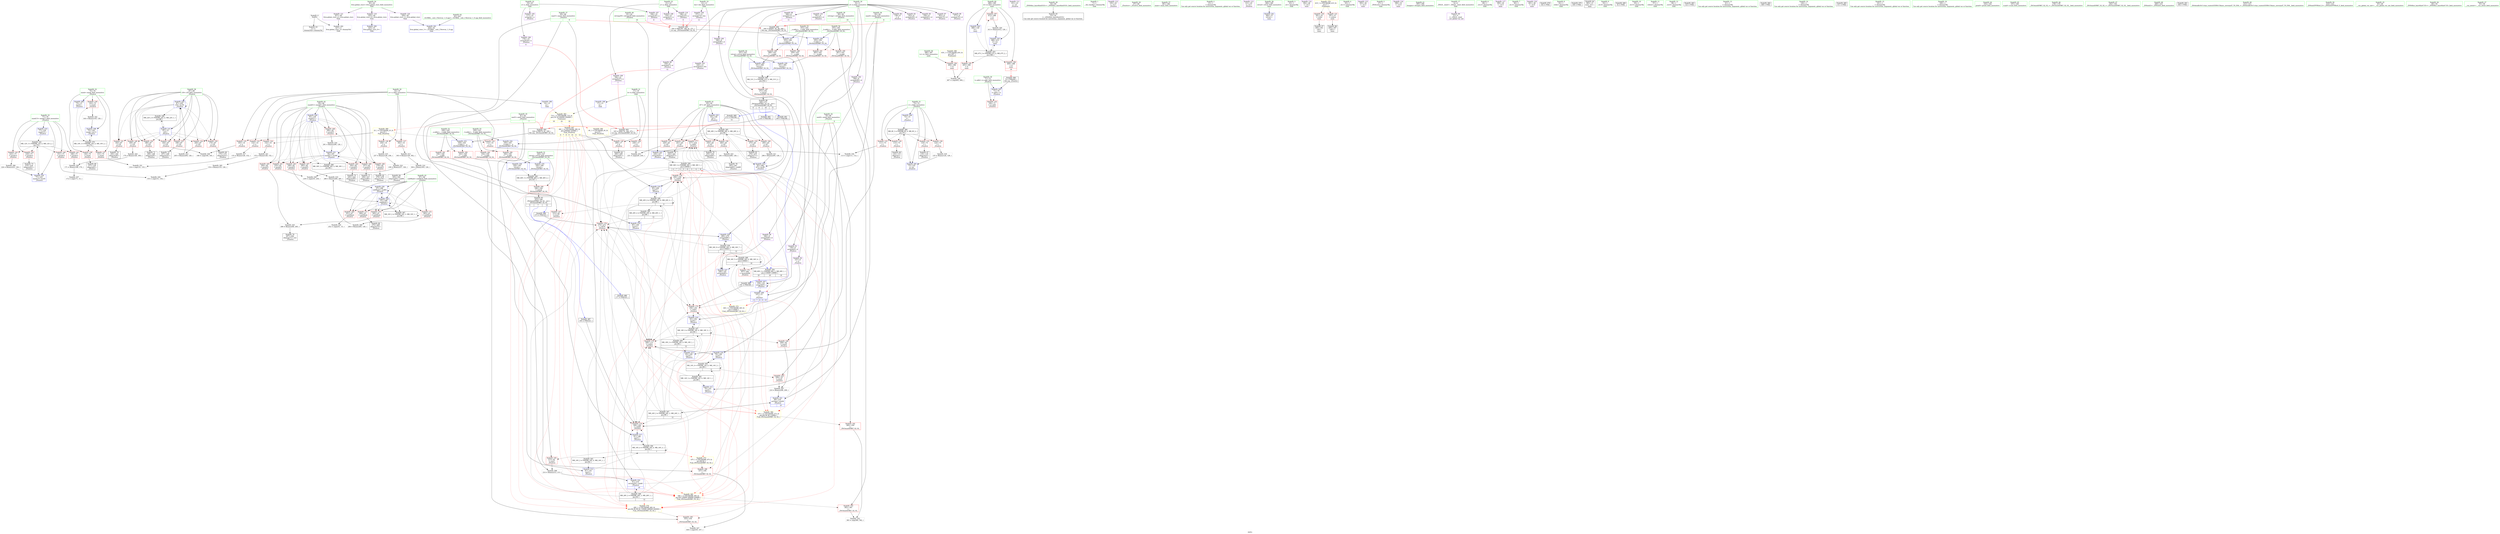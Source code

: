 digraph "SVFG" {
	label="SVFG";

	Node0x560d58e22d20 [shape=record,color=grey,label="{NodeID: 0\nNullPtr}"];
	Node0x560d58e22d20 -> Node0x560d58e49da0[style=solid];
	Node0x560d58e22d20 -> Node0x560d58e4c1b0[style=solid];
	Node0x560d58e6efc0 [shape=record,color=black,label="{NodeID: 360\nMR_8V_3 = PHI(MR_8V_4, MR_8V_2, )\npts\{74 \}\n}"];
	Node0x560d58e6efc0 -> Node0x560d58e4e770[style=dashed];
	Node0x560d58e6efc0 -> Node0x560d58e4e840[style=dashed];
	Node0x560d58e6efc0 -> Node0x560d58e4e910[style=dashed];
	Node0x560d58e6efc0 -> Node0x560d58e4e9e0[style=dashed];
	Node0x560d58e6efc0 -> Node0x560d58e4c450[style=dashed];
	Node0x560d58e4ba70 [shape=record,color=red,label="{NodeID: 194\n406\<--386\n\<--tc\nmain\n}"];
	Node0x560d58e4ba70 -> Node0x560d58e5c7a0[style=solid];
	Node0x560d58e48450 [shape=record,color=purple,label="{NodeID: 111\n101\<--23\n\<--.str\n_Z5solvei\n}"];
	Node0x560d58e46ed0 [shape=record,color=green,label="{NodeID: 28\n54\<--60\n_ZNSt8ios_base4InitD1Ev\<--_ZNSt8ios_base4InitD1Ev_field_insensitive\n}"];
	Node0x560d58e46ed0 -> Node0x560d58e49f70[style=solid];
	Node0x560d58e59920 [shape=record,color=grey,label="{NodeID: 305\n154 = Binary(153, 126, )\n}"];
	Node0x560d58e59920 -> Node0x560d58e5bd20[style=solid];
	Node0x560d58e4d220 [shape=record,color=blue,label="{NodeID: 222\n91\<--214\nref.tmp39\<--sub40\n_Z5solvei\n|{|<s2>10}}"];
	Node0x560d58e4d220 -> Node0x560d58e50b30[style=dashed];
	Node0x560d58e4d220 -> Node0x560d58e6b390[style=dashed];
	Node0x560d58e4d220:s2 -> Node0x560d58e518a0[style=dashed,color=red];
	Node0x560d58e4ec50 [shape=record,color=red,label="{NodeID: 139\n143\<--75\n\<--mask\n_Z5solvei\n}"];
	Node0x560d58e4ec50 -> Node0x560d58e5b2a0[style=solid];
	Node0x560d58e49760 [shape=record,color=green,label="{NodeID: 56\n355\<--356\n__b.addr\<--__b.addr_field_insensitive\n_ZSt3maxIiERKT_S2_S2_\n}"];
	Node0x560d58e49760 -> Node0x560d58e515c0[style=solid];
	Node0x560d58e49760 -> Node0x560d58e51690[style=solid];
	Node0x560d58e49760 -> Node0x560d58e55dc0[style=solid];
	Node0x560d58e5c320 [shape=record,color=grey,label="{NodeID: 333\n231 = cmp(229, 230, )\n}"];
	Node0x560d58e50310 [shape=record,color=red,label="{NodeID: 167\n285\<--95\n\<--mask51\n_Z5solvei\n}"];
	Node0x560d58e50310 -> Node0x560d58e5ae20[style=solid];
	Node0x560d58e4af10 [shape=record,color=black,label="{NodeID: 84\n305\<--304\nidxprom95\<--sub94\n_Z5solvei\n}"];
	Node0x560d58e450e0 [shape=record,color=green,label="{NodeID: 1\n7\<--1\n__dso_handle\<--dummyObj\nGlob }"];
	Node0x560d58e4bb40 [shape=record,color=red,label="{NodeID: 195\n405\<--388\n\<--it\nmain\n}"];
	Node0x560d58e4bb40 -> Node0x560d58e5c7a0[style=solid];
	Node0x560d58e48520 [shape=record,color=purple,label="{NodeID: 112\n105\<--25\n\<--.str.1\n_Z5solvei\n}"];
	Node0x560d58e46fd0 [shape=record,color=green,label="{NodeID: 29\n67\<--68\n_Z5solvei\<--_Z5solvei_field_insensitive\n}"];
	Node0x560d58e51cb0 [shape=record,color=yellow,style=double,label="{NodeID: 389\n2V_1 = ENCHI(MR_2V_0)\npts\{16 \}\nFun[_Z5solvei]}"];
	Node0x560d58e51cb0 -> Node0x560d58e4de80[style=dashed];
	Node0x560d58e51cb0 -> Node0x560d58e4df50[style=dashed];
	Node0x560d58e51cb0 -> Node0x560d58e4e020[style=dashed];
	Node0x560d58e51cb0 -> Node0x560d58e4e0f0[style=dashed];
	Node0x560d58e51cb0 -> Node0x560d58e4e1c0[style=dashed];
	Node0x560d58e51cb0 -> Node0x560d58e4e290[style=dashed];
	Node0x560d58e59aa0 [shape=record,color=grey,label="{NodeID: 306\n224 = Binary(223, 126, )\n}"];
	Node0x560d58e59aa0 -> Node0x560d58e4d3c0[style=solid];
	Node0x560d58e4d2f0 [shape=record,color=blue,label="{NodeID: 223\n220\<--217\narrayidx43\<--\n_Z5solvei\n}"];
	Node0x560d58e4d2f0 -> Node0x560d58e6b890[style=dashed];
	Node0x560d58e4ed20 [shape=record,color=red,label="{NodeID: 140\n151\<--77\n\<--mask13\n_Z5solvei\n}"];
	Node0x560d58e4ed20 -> Node0x560d58e5bd20[style=solid];
	Node0x560d58e49830 [shape=record,color=green,label="{NodeID: 57\n381\<--382\nmain\<--main_field_insensitive\n}"];
	Node0x560d58e5c4a0 [shape=record,color=grey,label="{NodeID: 334\n113 = cmp(111, 112, )\n}"];
	Node0x560d58e503e0 [shape=record,color=red,label="{NodeID: 168\n290\<--95\n\<--mask51\n_Z5solvei\n}"];
	Node0x560d58e503e0 -> Node0x560d58e5a9a0[style=solid];
	Node0x560d58e4afe0 [shape=record,color=black,label="{NodeID: 85\n323\<--346\n_ZSt3minIiERKT_S2_S2__ret\<--\n_ZSt3minIiERKT_S2_S2_\n|{<s0>6|<s1>7|<s2>12}}"];
	Node0x560d58e4afe0:s0 -> Node0x560d58e97af0[style=solid,color=blue];
	Node0x560d58e4afe0:s1 -> Node0x560d58e97cc0[style=solid,color=blue];
	Node0x560d58e4afe0:s2 -> Node0x560d58e98080[style=solid,color=blue];
	Node0x560d58e45170 [shape=record,color=green,label="{NodeID: 2\n15\<--1\n\<--dummyObj\nCan only get source location for instruction, argument, global var or function.}"];
	Node0x560d58e4bc10 [shape=record,color=red,label="{NodeID: 196\n409\<--388\n\<--it\nmain\n|{<s0>18}}"];
	Node0x560d58e4bc10:s0 -> Node0x560d58e98bf0[style=solid,color=red];
	Node0x560d58e485f0 [shape=record,color=purple,label="{NodeID: 113\n121\<--25\n\<--.str.1\n_Z5solvei\n}"];
	Node0x560d58e470d0 [shape=record,color=green,label="{NodeID: 30\n71\<--72\ntc.addr\<--tc.addr_field_insensitive\n_Z5solvei\n}"];
	Node0x560d58e470d0 -> Node0x560d58e4e6a0[style=solid];
	Node0x560d58e470d0 -> Node0x560d58e4c2b0[style=solid];
	Node0x560d58e51dc0 [shape=record,color=yellow,style=double,label="{NodeID: 390\n4V_1 = ENCHI(MR_4V_0)\npts\{18 \}\nFun[_Z5solvei]}"];
	Node0x560d58e51dc0 -> Node0x560d58e4e360[style=dashed];
	Node0x560d58e51dc0 -> Node0x560d58e4e430[style=dashed];
	Node0x560d58e59c20 [shape=record,color=grey,label="{NodeID: 307\n210 = Binary(208, 209, )\n}"];
	Node0x560d58e59c20 -> Node0x560d58e4d150[style=solid];
	Node0x560d58e4d3c0 [shape=record,color=blue,label="{NodeID: 224\n77\<--224\nmask13\<--inc45\n_Z5solvei\n}"];
	Node0x560d58e4d3c0 -> Node0x560d58e68c90[style=dashed];
	Node0x560d58e4edf0 [shape=record,color=red,label="{NodeID: 141\n168\<--77\n\<--mask13\n_Z5solvei\n}"];
	Node0x560d58e4edf0 -> Node0x560d58e5b8a0[style=solid];
	Node0x560d58e49930 [shape=record,color=green,label="{NodeID: 58\n384\<--385\nretval\<--retval_field_insensitive\nmain\n}"];
	Node0x560d58e49930 -> Node0x560d58e56030[style=solid];
	Node0x560d58e5c620 [shape=record,color=grey,label="{NodeID: 335\n252 = cmp(251, 15, )\n}"];
	Node0x560d58e504b0 [shape=record,color=red,label="{NodeID: 169\n251\<--97\n\<--subMask\n_Z5solvei\n}"];
	Node0x560d58e504b0 -> Node0x560d58e5c620[style=solid];
	Node0x560d58e4b0b0 [shape=record,color=black,label="{NodeID: 86\n348\<--371\n_ZSt3maxIiERKT_S2_S2__ret\<--\n_ZSt3maxIiERKT_S2_S2_\n|{<s0>8|<s1>9|<s2>10|<s3>11}}"];
	Node0x560d58e4b0b0:s0 -> Node0x560d58e97e00[style=solid,color=blue];
	Node0x560d58e4b0b0:s1 -> Node0x560d58e97590[style=solid,color=blue];
	Node0x560d58e4b0b0:s2 -> Node0x560d58e97780[style=solid,color=blue];
	Node0x560d58e4b0b0:s3 -> Node0x560d58e97f40[style=solid,color=blue];
	Node0x560d58e45200 [shape=record,color=green,label="{NodeID: 3\n23\<--1\n.str\<--dummyObj\nGlob }"];
	Node0x560d58e4bce0 [shape=record,color=red,label="{NodeID: 197\n412\<--388\n\<--it\nmain\n}"];
	Node0x560d58e4bce0 -> Node0x560d58e5afa0[style=solid];
	Node0x560d58e486c0 [shape=record,color=purple,label="{NodeID: 114\n392\<--28\n\<--.str.2\nmain\n}"];
	Node0x560d58e471a0 [shape=record,color=green,label="{NodeID: 31\n73\<--74\ni\<--i_field_insensitive\n_Z5solvei\n}"];
	Node0x560d58e471a0 -> Node0x560d58e4e770[style=solid];
	Node0x560d58e471a0 -> Node0x560d58e4e840[style=solid];
	Node0x560d58e471a0 -> Node0x560d58e4e910[style=solid];
	Node0x560d58e471a0 -> Node0x560d58e4e9e0[style=solid];
	Node0x560d58e471a0 -> Node0x560d58e4c380[style=solid];
	Node0x560d58e471a0 -> Node0x560d58e4c450[style=solid];
	Node0x560d58e59da0 [shape=record,color=grey,label="{NodeID: 308\n214 = Binary(212, 213, )\n}"];
	Node0x560d58e59da0 -> Node0x560d58e4d220[style=solid];
	Node0x560d58e4d490 [shape=record,color=blue,label="{NodeID: 225\n93\<--126\ni47\<--\n_Z5solvei\n}"];
	Node0x560d58e4d490 -> Node0x560d58e708c0[style=dashed];
	Node0x560d58e4eec0 [shape=record,color=red,label="{NodeID: 142\n218\<--77\n\<--mask13\n_Z5solvei\n}"];
	Node0x560d58e4eec0 -> Node0x560d58e4a620[style=solid];
	Node0x560d58e49a00 [shape=record,color=green,label="{NodeID: 59\n386\<--387\ntc\<--tc_field_insensitive\nmain\n}"];
	Node0x560d58e49a00 -> Node0x560d58e4ba70[style=solid];
	Node0x560d58e5c7a0 [shape=record,color=grey,label="{NodeID: 336\n407 = cmp(405, 406, )\n}"];
	Node0x560d58e50580 [shape=record,color=red,label="{NodeID: 170\n265\<--97\n\<--subMask\n_Z5solvei\n}"];
	Node0x560d58e50580 -> Node0x560d58e5b720[style=solid];
	Node0x560d58e4b180 [shape=record,color=black,label="{NodeID: 87\n394\<--391\ncall\<--\nmain\n}"];
	Node0x560d58e45290 [shape=record,color=green,label="{NodeID: 4\n25\<--1\n.str.1\<--dummyObj\nGlob }"];
	Node0x560d58e4bdb0 [shape=record,color=blue,label="{NodeID: 198\n14\<--15\nn\<--\nGlob }"];
	Node0x560d58e4bdb0 -> Node0x560d58e74090[style=dashed];
	Node0x560d58e4d8f0 [shape=record,color=purple,label="{NodeID: 115\n393\<--30\n\<--.str.3\nmain\n}"];
	Node0x560d58e47270 [shape=record,color=green,label="{NodeID: 32\n75\<--76\nmask\<--mask_field_insensitive\n_Z5solvei\n}"];
	Node0x560d58e47270 -> Node0x560d58e4eab0[style=solid];
	Node0x560d58e47270 -> Node0x560d58e4eb80[style=solid];
	Node0x560d58e47270 -> Node0x560d58e4ec50[style=solid];
	Node0x560d58e47270 -> Node0x560d58e4c520[style=solid];
	Node0x560d58e47270 -> Node0x560d58e4c6c0[style=solid];
	Node0x560d58e59f20 [shape=record,color=grey,label="{NodeID: 309\n284 = Binary(283, 126, )\n}"];
	Node0x560d58e59f20 -> Node0x560d58e5ae20[style=solid];
	Node0x560d58e4d560 [shape=record,color=blue,label="{NodeID: 226\n95\<--126\nmask51\<--\n_Z5solvei\n}"];
	Node0x560d58e4d560 -> Node0x560d58e4fe30[style=dashed];
	Node0x560d58e4d560 -> Node0x560d58e4ff00[style=dashed];
	Node0x560d58e4d560 -> Node0x560d58e4ffd0[style=dashed];
	Node0x560d58e4d560 -> Node0x560d58e500a0[style=dashed];
	Node0x560d58e4d560 -> Node0x560d58e50170[style=dashed];
	Node0x560d58e4d560 -> Node0x560d58e50240[style=dashed];
	Node0x560d58e4d560 -> Node0x560d58e50310[style=dashed];
	Node0x560d58e4d560 -> Node0x560d58e503e0[style=dashed];
	Node0x560d58e4d560 -> Node0x560d58e55810[style=dashed];
	Node0x560d58e4d560 -> Node0x560d58e70dc0[style=dashed];
	Node0x560d58e4ef90 [shape=record,color=red,label="{NodeID: 143\n223\<--77\n\<--mask13\n_Z5solvei\n}"];
	Node0x560d58e4ef90 -> Node0x560d58e59aa0[style=solid];
	Node0x560d58e49ad0 [shape=record,color=green,label="{NodeID: 60\n388\<--389\nit\<--it_field_insensitive\nmain\n}"];
	Node0x560d58e49ad0 -> Node0x560d58e4bb40[style=solid];
	Node0x560d58e49ad0 -> Node0x560d58e4bc10[style=solid];
	Node0x560d58e49ad0 -> Node0x560d58e4bce0[style=solid];
	Node0x560d58e49ad0 -> Node0x560d58e56100[style=solid];
	Node0x560d58e49ad0 -> Node0x560d58e561d0[style=solid];
	Node0x560d58e5c920 [shape=record,color=grey,label="{NodeID: 337\n172 = cmp(171, 15, )\n}"];
	Node0x560d58e50650 [shape=record,color=red,label="{NodeID: 171\n269\<--97\n\<--subMask\n_Z5solvei\n}"];
	Node0x560d58e50650 -> Node0x560d58e4abd0[style=solid];
	Node0x560d58e4b250 [shape=record,color=black,label="{NodeID: 88\n400\<--397\ncall1\<--\nmain\n}"];
	Node0x560d58e45bd0 [shape=record,color=green,label="{NodeID: 5\n27\<--1\n_ZSt4cout\<--dummyObj\nGlob }"];
	Node0x560d58e708c0 [shape=record,color=black,label="{NodeID: 365\nMR_28V_3 = PHI(MR_28V_4, MR_28V_2, )\npts\{94 \}\n}"];
	Node0x560d58e708c0 -> Node0x560d58e4f950[style=dashed];
	Node0x560d58e708c0 -> Node0x560d58e4fa20[style=dashed];
	Node0x560d58e708c0 -> Node0x560d58e4faf0[style=dashed];
	Node0x560d58e708c0 -> Node0x560d58e4fbc0[style=dashed];
	Node0x560d58e708c0 -> Node0x560d58e4fc90[style=dashed];
	Node0x560d58e708c0 -> Node0x560d58e4fd60[style=dashed];
	Node0x560d58e708c0 -> Node0x560d58e558e0[style=dashed];
	Node0x560d58e4beb0 [shape=record,color=blue,label="{NodeID: 199\n17\<--15\nk\<--\nGlob }"];
	Node0x560d58e4beb0 -> Node0x560d58e74090[style=dashed];
	Node0x560d58e4d980 [shape=record,color=purple,label="{NodeID: 116\n398\<--33\n\<--.str.4\nmain\n}"];
	Node0x560d58e47340 [shape=record,color=green,label="{NodeID: 33\n77\<--78\nmask13\<--mask13_field_insensitive\n_Z5solvei\n}"];
	Node0x560d58e47340 -> Node0x560d58e4ed20[style=solid];
	Node0x560d58e47340 -> Node0x560d58e4edf0[style=solid];
	Node0x560d58e47340 -> Node0x560d58e4eec0[style=solid];
	Node0x560d58e47340 -> Node0x560d58e4ef90[style=solid];
	Node0x560d58e47340 -> Node0x560d58e4c860[style=solid];
	Node0x560d58e47340 -> Node0x560d58e4d3c0[style=solid];
	Node0x560d58e5a0a0 [shape=record,color=grey,label="{NodeID: 310\n238 = Binary(237, 126, )\n}"];
	Node0x560d58e5a0a0 -> Node0x560d58e5bea0[style=solid];
	Node0x560d58e4d630 [shape=record,color=blue,label="{NodeID: 227\n246\<--141\narrayidx60\<--\n_Z5solvei\n}"];
	Node0x560d58e4d630 -> Node0x560d58e68290[style=dashed];
	Node0x560d58e4f060 [shape=record,color=red,label="{NodeID: 144\n209\<--79\n\<--minX\n_Z5solvei\n}"];
	Node0x560d58e4f060 -> Node0x560d58e59c20[style=solid];
	Node0x560d58e49ba0 [shape=record,color=green,label="{NodeID: 61\n395\<--396\nfreopen\<--freopen_field_insensitive\n}"];
	Node0x560d58e50720 [shape=record,color=red,label="{NodeID: 172\n283\<--97\n\<--subMask\n_Z5solvei\n}"];
	Node0x560d58e50720 -> Node0x560d58e59f20[style=solid];
	Node0x560d58e4b320 [shape=record,color=purple,label="{NodeID: 89\n51\<--4\n\<--_ZStL8__ioinit\n__cxx_global_var_init\n}"];
	Node0x560d58e45c60 [shape=record,color=green,label="{NodeID: 6\n28\<--1\n.str.2\<--dummyObj\nGlob }"];
	Node0x560d58e70dc0 [shape=record,color=black,label="{NodeID: 366\nMR_30V_2 = PHI(MR_30V_4, MR_30V_1, )\npts\{96 \}\n}"];
	Node0x560d58e70dc0 -> Node0x560d58e4d560[style=dashed];
	Node0x560d58e4bfb0 [shape=record,color=blue,label="{NodeID: 200\n425\<--41\nllvm.global_ctors_0\<--\nGlob }"];
	Node0x560d58e4da10 [shape=record,color=purple,label="{NodeID: 117\n399\<--35\n\<--.str.5\nmain\n}"];
	Node0x560d58e47410 [shape=record,color=green,label="{NodeID: 34\n79\<--80\nminX\<--minX_field_insensitive\n_Z5solvei\n|{|<s3>6}}"];
	Node0x560d58e47410 -> Node0x560d58e4f060[style=solid];
	Node0x560d58e47410 -> Node0x560d58e4c930[style=solid];
	Node0x560d58e47410 -> Node0x560d58e4cd40[style=solid];
	Node0x560d58e47410:s3 -> Node0x560d58e98290[style=solid,color=red];
	Node0x560d58e5a220 [shape=record,color=grey,label="{NodeID: 311\n296 = Binary(295, 126, )\n}"];
	Node0x560d58e5a220 -> Node0x560d58e558e0[style=solid];
	Node0x560d58e4d700 [shape=record,color=blue,label="{NodeID: 228\n97\<--248\nsubMask\<--\n_Z5solvei\n}"];
	Node0x560d58e4d700 -> Node0x560d58e504b0[style=dashed];
	Node0x560d58e4d700 -> Node0x560d58e50580[style=dashed];
	Node0x560d58e4d700 -> Node0x560d58e50650[style=dashed];
	Node0x560d58e4d700 -> Node0x560d58e50720[style=dashed];
	Node0x560d58e4d700 -> Node0x560d58e4d700[style=dashed];
	Node0x560d58e4d700 -> Node0x560d58e55780[style=dashed];
	Node0x560d58e4d700 -> Node0x560d58e712c0[style=dashed];
	Node0x560d58e4f130 [shape=record,color=red,label="{NodeID: 145\n213\<--81\n\<--minY\n_Z5solvei\n}"];
	Node0x560d58e4f130 -> Node0x560d58e59da0[style=solid];
	Node0x560d58e49ca0 [shape=record,color=green,label="{NodeID: 62\n42\<--421\n_GLOBAL__sub_I_Nerevar_1_0.cpp\<--_GLOBAL__sub_I_Nerevar_1_0.cpp_field_insensitive\n}"];
	Node0x560d58e49ca0 -> Node0x560d58e4c0b0[style=solid];
	Node0x560d58e68290 [shape=record,color=black,label="{NodeID: 339\nMR_34V_8 = PHI(MR_34V_9, MR_34V_7, )\npts\{110000 \}\n|{|<s4>11|<s5>12}}"];
	Node0x560d58e68290 -> Node0x560d58e50c00[style=dashed];
	Node0x560d58e68290 -> Node0x560d58e4d630[style=dashed];
	Node0x560d58e68290 -> Node0x560d58e4d7d0[style=dashed];
	Node0x560d58e68290 -> Node0x560d58e717c0[style=dashed];
	Node0x560d58e68290:s4 -> Node0x560d58e51760[style=dashed,color=red];
	Node0x560d58e68290:s5 -> Node0x560d58e72bc0[style=dashed,color=red];
	Node0x560d58e507f0 [shape=record,color=red,label="{NodeID: 173\n180\<--177\n\<--call25\n_Z5solvei\n}"];
	Node0x560d58e507f0 -> Node0x560d58e4cd40[style=solid];
	Node0x560d58e4b3f0 [shape=record,color=purple,label="{NodeID: 90\n138\<--8\n\<--d\n_Z5solvei\n}"];
	Node0x560d58e45cf0 [shape=record,color=green,label="{NodeID: 7\n30\<--1\n.str.3\<--dummyObj\nGlob }"];
	Node0x560d58e712c0 [shape=record,color=black,label="{NodeID: 367\nMR_32V_2 = PHI(MR_32V_3, MR_32V_1, )\npts\{98 \}\n}"];
	Node0x560d58e712c0 -> Node0x560d58e4d700[style=dashed];
	Node0x560d58e712c0 -> Node0x560d58e712c0[style=dashed];
	Node0x560d58e4c0b0 [shape=record,color=blue,label="{NodeID: 201\n426\<--42\nllvm.global_ctors_1\<--_GLOBAL__sub_I_Nerevar_1_0.cpp\nGlob }"];
	Node0x560d58e4dae0 [shape=record,color=purple,label="{NodeID: 118\n401\<--38\n\<--.str.6\nmain\n}"];
	Node0x560d58e474e0 [shape=record,color=green,label="{NodeID: 35\n81\<--82\nminY\<--minY_field_insensitive\n_Z5solvei\n|{|<s3>7}}"];
	Node0x560d58e474e0 -> Node0x560d58e4f130[style=solid];
	Node0x560d58e474e0 -> Node0x560d58e4ca00[style=solid];
	Node0x560d58e474e0 -> Node0x560d58e4ce10[style=solid];
	Node0x560d58e474e0:s3 -> Node0x560d58e98290[style=solid,color=red];
	Node0x560d58a91de0 [shape=record,color=black,label="{NodeID: 478\n102 = PHI()\n}"];
	Node0x560d58e5a3a0 [shape=record,color=grey,label="{NodeID: 312\n205 = Binary(204, 126, )\n}"];
	Node0x560d58e5a3a0 -> Node0x560d58e4d080[style=solid];
	Node0x560d58e4d7d0 [shape=record,color=blue,label="{NodeID: 229\n280\<--274\narrayidx80\<--\n_Z5solvei\n}"];
	Node0x560d58e4d7d0 -> Node0x560d58e68290[style=dashed];
	Node0x560d58e4f200 [shape=record,color=red,label="{NodeID: 146\n208\<--83\n\<--maxX\n_Z5solvei\n}"];
	Node0x560d58e4f200 -> Node0x560d58e59c20[style=solid];
	Node0x560d58e49da0 [shape=record,color=black,label="{NodeID: 63\n2\<--3\ndummyVal\<--dummyVal\n}"];
	Node0x560d58e68790 [shape=record,color=black,label="{NodeID: 340\nMR_40V_3 = PHI(MR_40V_4, MR_40V_2, )\npts\{327 \}\n}"];
	Node0x560d58e68790 -> Node0x560d58e50da0[style=dashed];
	Node0x560d58e508c0 [shape=record,color=red,label="{NodeID: 174\n186\<--185\n\<--call28\n_Z5solvei\n}"];
	Node0x560d58e508c0 -> Node0x560d58e4ce10[style=solid];
	Node0x560d58e4b4c0 [shape=record,color=purple,label="{NodeID: 91\n139\<--8\narrayidx9\<--d\n_Z5solvei\n}"];
	Node0x560d58e4b4c0 -> Node0x560d58e4c5f0[style=solid];
	Node0x560d58e45d80 [shape=record,color=green,label="{NodeID: 8\n32\<--1\nstdin\<--dummyObj\nGlob }"];
	Node0x560d58e717c0 [shape=record,color=black,label="{NodeID: 368\nMR_34V_5 = PHI(MR_34V_6, MR_34V_4, )\npts\{110000 \}\n|{|<s3>18}}"];
	Node0x560d58e717c0 -> Node0x560d58e50cd0[style=dashed];
	Node0x560d58e717c0 -> Node0x560d58e4d630[style=dashed];
	Node0x560d58e717c0 -> Node0x560d58e717c0[style=dashed];
	Node0x560d58e717c0:s3 -> Node0x560d58e6d190[style=dashed,color=blue];
	Node0x560d58e4c1b0 [shape=record,color=blue, style = dotted,label="{NodeID: 202\n427\<--3\nllvm.global_ctors_2\<--dummyVal\nGlob }"];
	Node0x560d58e4dbb0 [shape=record,color=purple,label="{NodeID: 119\n425\<--40\nllvm.global_ctors_0\<--llvm.global_ctors\nGlob }"];
	Node0x560d58e4dbb0 -> Node0x560d58e4bfb0[style=solid];
	Node0x560d58e475b0 [shape=record,color=green,label="{NodeID: 36\n83\<--84\nmaxX\<--maxX_field_insensitive\n_Z5solvei\n|{|<s3>8}}"];
	Node0x560d58e475b0 -> Node0x560d58e4f200[style=solid];
	Node0x560d58e475b0 -> Node0x560d58e4cad0[style=solid];
	Node0x560d58e475b0 -> Node0x560d58e4cee0[style=solid];
	Node0x560d58e475b0:s3 -> Node0x560d58e98760[style=solid,color=red];
	Node0x560d58e97390 [shape=record,color=black,label="{NodeID: 479\n106 = PHI()\n}"];
	Node0x560d58e5a520 [shape=record,color=grey,label="{NodeID: 313\n303 = Binary(126, 302, )\n}"];
	Node0x560d58e5a520 -> Node0x560d58e5a6a0[style=solid];
	Node0x560d58e55780 [shape=record,color=blue,label="{NodeID: 230\n97\<--286\nsubMask\<--and83\n_Z5solvei\n}"];
	Node0x560d58e55780 -> Node0x560d58e504b0[style=dashed];
	Node0x560d58e55780 -> Node0x560d58e50580[style=dashed];
	Node0x560d58e55780 -> Node0x560d58e50650[style=dashed];
	Node0x560d58e55780 -> Node0x560d58e50720[style=dashed];
	Node0x560d58e55780 -> Node0x560d58e4d700[style=dashed];
	Node0x560d58e55780 -> Node0x560d58e55780[style=dashed];
	Node0x560d58e55780 -> Node0x560d58e712c0[style=dashed];
	Node0x560d58e4f2d0 [shape=record,color=red,label="{NodeID: 147\n212\<--85\n\<--maxY\n_Z5solvei\n}"];
	Node0x560d58e4f2d0 -> Node0x560d58e59da0[style=solid];
	Node0x560d58e49ea0 [shape=record,color=black,label="{NodeID: 64\n383\<--15\nmain_ret\<--\nmain\n}"];
	Node0x560d58e68c90 [shape=record,color=black,label="{NodeID: 341\nMR_12V_3 = PHI(MR_12V_4, MR_12V_2, )\npts\{78 \}\n}"];
	Node0x560d58e68c90 -> Node0x560d58e4ed20[style=dashed];
	Node0x560d58e68c90 -> Node0x560d58e4edf0[style=dashed];
	Node0x560d58e68c90 -> Node0x560d58e4eec0[style=dashed];
	Node0x560d58e68c90 -> Node0x560d58e4ef90[style=dashed];
	Node0x560d58e68c90 -> Node0x560d58e4d3c0[style=dashed];
	Node0x560d58e50990 [shape=record,color=red,label="{NodeID: 175\n194\<--191\n\<--call31\n_Z5solvei\n}"];
	Node0x560d58e50990 -> Node0x560d58e4cee0[style=solid];
	Node0x560d58e4b590 [shape=record,color=purple,label="{NodeID: 92\n147\<--8\n\<--d\n_Z5solvei\n}"];
	Node0x560d58e4b590 -> Node0x560d58e4c790[style=solid];
	Node0x560d58e45e10 [shape=record,color=green,label="{NodeID: 9\n33\<--1\n.str.4\<--dummyObj\nGlob }"];
	Node0x560d58e71cc0 [shape=record,color=black,label="{NodeID: 369\nMR_51V_3 = PHI(MR_51V_4, MR_51V_2, )\npts\{352 \}\n}"];
	Node0x560d58e71cc0 -> Node0x560d58e51350[style=dashed];
	Node0x560d58e4c2b0 [shape=record,color=blue,label="{NodeID: 203\n71\<--70\ntc.addr\<--tc\n_Z5solvei\n}"];
	Node0x560d58e4c2b0 -> Node0x560d58e4e6a0[style=dashed];
	Node0x560d58e4dc80 [shape=record,color=purple,label="{NodeID: 120\n426\<--40\nllvm.global_ctors_1\<--llvm.global_ctors\nGlob }"];
	Node0x560d58e4dc80 -> Node0x560d58e4c0b0[style=solid];
	Node0x560d58e47680 [shape=record,color=green,label="{NodeID: 37\n85\<--86\nmaxY\<--maxY_field_insensitive\n_Z5solvei\n|{|<s3>9}}"];
	Node0x560d58e47680 -> Node0x560d58e4f2d0[style=solid];
	Node0x560d58e47680 -> Node0x560d58e4cba0[style=solid];
	Node0x560d58e47680 -> Node0x560d58e4cfb0[style=solid];
	Node0x560d58e47680:s3 -> Node0x560d58e98760[style=solid,color=red];
	Node0x560d58e97490 [shape=record,color=black,label="{NodeID: 480\n52 = PHI()\n}"];
	Node0x560d58e5a6a0 [shape=record,color=grey,label="{NodeID: 314\n304 = Binary(303, 126, )\n}"];
	Node0x560d58e5a6a0 -> Node0x560d58e4af10[style=solid];
	Node0x560d58e55810 [shape=record,color=blue,label="{NodeID: 231\n95\<--291\nmask51\<--inc86\n_Z5solvei\n}"];
	Node0x560d58e55810 -> Node0x560d58e4fe30[style=dashed];
	Node0x560d58e55810 -> Node0x560d58e4ff00[style=dashed];
	Node0x560d58e55810 -> Node0x560d58e4ffd0[style=dashed];
	Node0x560d58e55810 -> Node0x560d58e500a0[style=dashed];
	Node0x560d58e55810 -> Node0x560d58e50170[style=dashed];
	Node0x560d58e55810 -> Node0x560d58e50240[style=dashed];
	Node0x560d58e55810 -> Node0x560d58e50310[style=dashed];
	Node0x560d58e55810 -> Node0x560d58e503e0[style=dashed];
	Node0x560d58e55810 -> Node0x560d58e55810[style=dashed];
	Node0x560d58e55810 -> Node0x560d58e70dc0[style=dashed];
	Node0x560d58e4f3a0 [shape=record,color=red,label="{NodeID: 148\n164\<--87\n\<--i18\n_Z5solvei\n}"];
	Node0x560d58e4f3a0 -> Node0x560d58e5bba0[style=solid];
	Node0x560d58e49f70 [shape=record,color=black,label="{NodeID: 65\n53\<--54\n\<--_ZNSt8ios_base4InitD1Ev\nCan only get source location for instruction, argument, global var or function.}"];
	Node0x560d58e69190 [shape=record,color=black,label="{NodeID: 342\nMR_14V_2 = PHI(MR_14V_4, MR_14V_1, )\npts\{80 \}\n}"];
	Node0x560d58e69190 -> Node0x560d58e50c00[style=dashed];
	Node0x560d58e69190 -> Node0x560d58e4c930[style=dashed];
	Node0x560d58e50a60 [shape=record,color=red,label="{NodeID: 176\n200\<--199\n\<--call34\n_Z5solvei\n}"];
	Node0x560d58e50a60 -> Node0x560d58e4cfb0[style=solid];
	Node0x560d58e4b660 [shape=record,color=purple,label="{NodeID: 93\n243\<--8\narrayidx58\<--d\n_Z5solvei\n}"];
	Node0x560d58e45ea0 [shape=record,color=green,label="{NodeID: 10\n35\<--1\n.str.5\<--dummyObj\nGlob }"];
	Node0x560d58e721c0 [shape=record,color=black,label="{NodeID: 370\nMR_10V_3 = PHI(MR_10V_4, MR_10V_2, )\npts\{76 \}\n}"];
	Node0x560d58e721c0 -> Node0x560d58e4eab0[style=dashed];
	Node0x560d58e721c0 -> Node0x560d58e4eb80[style=dashed];
	Node0x560d58e721c0 -> Node0x560d58e4ec50[style=dashed];
	Node0x560d58e721c0 -> Node0x560d58e4c6c0[style=dashed];
	Node0x560d58e4c380 [shape=record,color=blue,label="{NodeID: 204\n73\<--15\ni\<--\n_Z5solvei\n}"];
	Node0x560d58e4c380 -> Node0x560d58e6efc0[style=dashed];
	Node0x560d58e4dd80 [shape=record,color=purple,label="{NodeID: 121\n427\<--40\nllvm.global_ctors_2\<--llvm.global_ctors\nGlob }"];
	Node0x560d58e4dd80 -> Node0x560d58e4c1b0[style=solid];
	Node0x560d58e47750 [shape=record,color=green,label="{NodeID: 38\n87\<--88\ni18\<--i18_field_insensitive\n_Z5solvei\n}"];
	Node0x560d58e47750 -> Node0x560d58e4f3a0[style=solid];
	Node0x560d58e47750 -> Node0x560d58e4f470[style=solid];
	Node0x560d58e47750 -> Node0x560d58e4f540[style=solid];
	Node0x560d58e47750 -> Node0x560d58e4f610[style=solid];
	Node0x560d58e47750 -> Node0x560d58e4f6e0[style=solid];
	Node0x560d58e47750 -> Node0x560d58e4f7b0[style=solid];
	Node0x560d58e47750 -> Node0x560d58e4f880[style=solid];
	Node0x560d58e47750 -> Node0x560d58e4cc70[style=solid];
	Node0x560d58e47750 -> Node0x560d58e4d080[style=solid];
	Node0x560d58e97590 [shape=record,color=black,label="{NodeID: 481\n199 = PHI(348, )\n}"];
	Node0x560d58e97590 -> Node0x560d58e50a60[style=solid];
	Node0x560d58e5a820 [shape=record,color=grey,label="{NodeID: 315\n237 = Binary(126, 236, )\n}"];
	Node0x560d58e5a820 -> Node0x560d58e5a0a0[style=solid];
	Node0x560d58e558e0 [shape=record,color=blue,label="{NodeID: 232\n93\<--296\ni47\<--inc89\n_Z5solvei\n}"];
	Node0x560d58e558e0 -> Node0x560d58e708c0[style=dashed];
	Node0x560d58e4f470 [shape=record,color=red,label="{NodeID: 149\n169\<--87\n\<--i18\n_Z5solvei\n}"];
	Node0x560d58e4f470 -> Node0x560d58e5b5a0[style=solid];
	Node0x560d58e4a070 [shape=record,color=black,label="{NodeID: 66\n116\<--115\nidxprom\<--\n_Z5solvei\n}"];
	Node0x560d58e69690 [shape=record,color=black,label="{NodeID: 343\nMR_16V_2 = PHI(MR_16V_4, MR_16V_1, )\npts\{82 \}\n}"];
	Node0x560d58e69690 -> Node0x560d58e50c00[style=dashed];
	Node0x560d58e69690 -> Node0x560d58e4ca00[style=dashed];
	Node0x560d58e50b30 [shape=record,color=red,label="{NodeID: 177\n217\<--216\n\<--call41\n_Z5solvei\n}"];
	Node0x560d58e50b30 -> Node0x560d58e4d2f0[style=solid];
	Node0x560d58e4b730 [shape=record,color=purple,label="{NodeID: 94\n246\<--8\narrayidx60\<--d\n_Z5solvei\n}"];
	Node0x560d58e4b730 -> Node0x560d58e4d630[style=solid];
	Node0x560d58e45f30 [shape=record,color=green,label="{NodeID: 11\n37\<--1\nstdout\<--dummyObj\nGlob }"];
	Node0x560d58e4c450 [shape=record,color=blue,label="{NodeID: 205\n73\<--125\ni\<--inc\n_Z5solvei\n}"];
	Node0x560d58e4c450 -> Node0x560d58e6efc0[style=dashed];
	Node0x560d58e4de80 [shape=record,color=red,label="{NodeID: 122\n112\<--14\n\<--n\n_Z5solvei\n}"];
	Node0x560d58e4de80 -> Node0x560d58e5c4a0[style=solid];
	Node0x560d58e47820 [shape=record,color=green,label="{NodeID: 39\n89\<--90\nref.tmp\<--ref.tmp_field_insensitive\n_Z5solvei\n|{|<s1>10}}"];
	Node0x560d58e47820 -> Node0x560d58e4d150[style=solid];
	Node0x560d58e47820:s1 -> Node0x560d58e98760[style=solid,color=red];
	Node0x560d58e97780 [shape=record,color=black,label="{NodeID: 482\n216 = PHI(348, )\n}"];
	Node0x560d58e97780 -> Node0x560d58e50b30[style=solid];
	Node0x560d58e5a9a0 [shape=record,color=grey,label="{NodeID: 316\n291 = Binary(290, 126, )\n}"];
	Node0x560d58e5a9a0 -> Node0x560d58e55810[style=solid];
	Node0x560d58e559b0 [shape=record,color=blue,label="{NodeID: 233\n328\<--324\n__a.addr\<--__a\n_ZSt3minIiERKT_S2_S2_\n}"];
	Node0x560d58e559b0 -> Node0x560d58e50e70[style=dashed];
	Node0x560d58e559b0 -> Node0x560d58e50f40[style=dashed];
	Node0x560d58e4f540 [shape=record,color=red,label="{NodeID: 150\n174\<--87\n\<--i18\n_Z5solvei\n}"];
	Node0x560d58e4f540 -> Node0x560d58e4a2e0[style=solid];
	Node0x560d58e4a140 [shape=record,color=black,label="{NodeID: 67\n119\<--118\nidxprom2\<--\n_Z5solvei\n}"];
	Node0x560d58e69b90 [shape=record,color=black,label="{NodeID: 344\nMR_18V_2 = PHI(MR_18V_4, MR_18V_1, )\npts\{84 \}\n|{|<s2>12}}"];
	Node0x560d58e69b90 -> Node0x560d58e50c00[style=dashed];
	Node0x560d58e69b90 -> Node0x560d58e4cad0[style=dashed];
	Node0x560d58e69b90:s2 -> Node0x560d58e737c0[style=dashed,color=red];
	Node0x560d58e50c00 [shape=record,color=red,label="{NodeID: 178\n274\<--273\n\<--call76\n_Z5solvei\n}"];
	Node0x560d58e50c00 -> Node0x560d58e4d7d0[style=solid];
	Node0x560d58e4b800 [shape=record,color=purple,label="{NodeID: 95\n256\<--8\narrayidx65\<--d\n_Z5solvei\n}"];
	Node0x560d58e45fc0 [shape=record,color=green,label="{NodeID: 12\n38\<--1\n.str.6\<--dummyObj\nGlob }"];
	Node0x560d58e72bc0 [shape=record,color=yellow,style=double,label="{NodeID: 372\n34V_1 = ENCHI(MR_34V_0)\npts\{110000 \}\nFun[_ZSt3minIiERKT_S2_S2_]}"];
	Node0x560d58e72bc0 -> Node0x560d58e511b0[style=dashed];
	Node0x560d58e72bc0 -> Node0x560d58e51280[style=dashed];
	Node0x560d58e4c520 [shape=record,color=blue,label="{NodeID: 206\n75\<--15\nmask\<--\n_Z5solvei\n}"];
	Node0x560d58e4c520 -> Node0x560d58e721c0[style=dashed];
	Node0x560d58e4df50 [shape=record,color=red,label="{NodeID: 123\n132\<--14\n\<--n\n_Z5solvei\n}"];
	Node0x560d58e4df50 -> Node0x560d58e5ab20[style=solid];
	Node0x560d58e478f0 [shape=record,color=green,label="{NodeID: 40\n91\<--92\nref.tmp39\<--ref.tmp39_field_insensitive\n_Z5solvei\n|{|<s1>10}}"];
	Node0x560d58e478f0 -> Node0x560d58e4d220[style=solid];
	Node0x560d58e478f0:s1 -> Node0x560d58e989f0[style=solid,color=red];
	Node0x560d58e97880 [shape=record,color=black,label="{NodeID: 483\n122 = PHI()\n}"];
	Node0x560d58e5ab20 [shape=record,color=grey,label="{NodeID: 317\n133 = Binary(126, 132, )\n}"];
	Node0x560d58e5ab20 -> Node0x560d58e5c020[style=solid];
	Node0x560d58e55a80 [shape=record,color=blue,label="{NodeID: 234\n330\<--325\n__b.addr\<--__b\n_ZSt3minIiERKT_S2_S2_\n}"];
	Node0x560d58e55a80 -> Node0x560d58e51010[style=dashed];
	Node0x560d58e55a80 -> Node0x560d58e510e0[style=dashed];
	Node0x560d58e4f610 [shape=record,color=red,label="{NodeID: 151\n182\<--87\n\<--i18\n_Z5solvei\n}"];
	Node0x560d58e4f610 -> Node0x560d58e4a3b0[style=solid];
	Node0x560d58e4a210 [shape=record,color=black,label="{NodeID: 68\n137\<--136\nidxprom8\<--\n_Z5solvei\n}"];
	Node0x560d58e6a8a0 [shape=record,color=black,label="{NodeID: 345\nMR_20V_2 = PHI(MR_20V_4, MR_20V_1, )\npts\{86 \}\n|{|<s2>12}}"];
	Node0x560d58e6a8a0 -> Node0x560d58e50c00[style=dashed];
	Node0x560d58e6a8a0 -> Node0x560d58e4cba0[style=dashed];
	Node0x560d58e6a8a0:s2 -> Node0x560d58e737c0[style=dashed,color=red];
	Node0x560d58e50cd0 [shape=record,color=red,label="{NodeID: 179\n307\<--306\n\<--arrayidx96\n_Z5solvei\n}"];
	Node0x560d58e48840 [shape=record,color=purple,label="{NodeID: 96\n259\<--8\narrayidx67\<--d\n_Z5solvei\n|{<s0>12}}"];
	Node0x560d58e48840:s0 -> Node0x560d58e98290[style=solid,color=red];
	Node0x560d58e46050 [shape=record,color=green,label="{NodeID: 13\n41\<--1\n\<--dummyObj\nCan only get source location for instruction, argument, global var or function.}"];
	Node0x560d58e736e0 [shape=record,color=yellow,style=double,label="{NodeID: 373\n47V_1 = ENCHI(MR_47V_0)\npts\{80 82 \}\nFun[_ZSt3minIiERKT_S2_S2_]}"];
	Node0x560d58e736e0 -> Node0x560d58e51280[style=dashed];
	Node0x560d58e4c5f0 [shape=record,color=blue,label="{NodeID: 207\n139\<--141\narrayidx9\<--\n_Z5solvei\n}"];
	Node0x560d58e4c5f0 -> Node0x560d58e4c5f0[style=dashed];
	Node0x560d58e4c5f0 -> Node0x560d58e4c790[style=dashed];
	Node0x560d58e4e020 [shape=record,color=red,label="{NodeID: 124\n152\<--14\n\<--n\n_Z5solvei\n}"];
	Node0x560d58e4e020 -> Node0x560d58e5b120[style=solid];
	Node0x560d58e479c0 [shape=record,color=green,label="{NodeID: 41\n93\<--94\ni47\<--i47_field_insensitive\n_Z5solvei\n}"];
	Node0x560d58e479c0 -> Node0x560d58e4f950[style=solid];
	Node0x560d58e479c0 -> Node0x560d58e4fa20[style=solid];
	Node0x560d58e479c0 -> Node0x560d58e4faf0[style=solid];
	Node0x560d58e479c0 -> Node0x560d58e4fbc0[style=solid];
	Node0x560d58e479c0 -> Node0x560d58e4fc90[style=solid];
	Node0x560d58e479c0 -> Node0x560d58e4fd60[style=solid];
	Node0x560d58e479c0 -> Node0x560d58e4d490[style=solid];
	Node0x560d58e479c0 -> Node0x560d58e558e0[style=solid];
	Node0x560d58e97950 [shape=record,color=black,label="{NodeID: 484\n308 = PHI()\n}"];
	Node0x560d58e5aca0 [shape=record,color=grey,label="{NodeID: 318\n125 = Binary(124, 126, )\n}"];
	Node0x560d58e5aca0 -> Node0x560d58e4c450[style=solid];
	Node0x560d58e55b50 [shape=record,color=blue,label="{NodeID: 235\n326\<--340\nretval\<--\n_ZSt3minIiERKT_S2_S2_\n}"];
	Node0x560d58e55b50 -> Node0x560d58e68790[style=dashed];
	Node0x560d58e4f6e0 [shape=record,color=red,label="{NodeID: 152\n188\<--87\n\<--i18\n_Z5solvei\n}"];
	Node0x560d58e4f6e0 -> Node0x560d58e4a480[style=solid];
	Node0x560d58e4a2e0 [shape=record,color=black,label="{NodeID: 69\n175\<--174\nidxprom23\<--\n_Z5solvei\n}"];
	Node0x560d58e6a990 [shape=record,color=black,label="{NodeID: 346\nMR_22V_2 = PHI(MR_22V_4, MR_22V_1, )\npts\{88 \}\n}"];
	Node0x560d58e6a990 -> Node0x560d58e4cc70[style=dashed];
	Node0x560d58e50da0 [shape=record,color=red,label="{NodeID: 180\n346\<--326\n\<--retval\n_ZSt3minIiERKT_S2_S2_\n}"];
	Node0x560d58e50da0 -> Node0x560d58e4afe0[style=solid];
	Node0x560d58e48910 [shape=record,color=purple,label="{NodeID: 97\n263\<--8\narrayidx70\<--d\n_Z5solvei\n}"];
	Node0x560d58e46110 [shape=record,color=green,label="{NodeID: 14\n126\<--1\n\<--dummyObj\nCan only get source location for instruction, argument, global var or function.}"];
	Node0x560d58e737c0 [shape=record,color=yellow,style=double,label="{NodeID: 374\n49V_1 = ENCHI(MR_49V_0)\npts\{84 86 90 92 130000 200000 220000 \}\nFun[_ZSt3minIiERKT_S2_S2_]}"];
	Node0x560d58e737c0 -> Node0x560d58e511b0[style=dashed];
	Node0x560d58e4c6c0 [shape=record,color=blue,label="{NodeID: 208\n75\<--144\nmask\<--inc11\n_Z5solvei\n}"];
	Node0x560d58e4c6c0 -> Node0x560d58e721c0[style=dashed];
	Node0x560d58e4e0f0 [shape=record,color=red,label="{NodeID: 125\n165\<--14\n\<--n\n_Z5solvei\n}"];
	Node0x560d58e4e0f0 -> Node0x560d58e5bba0[style=solid];
	Node0x560d58e47a90 [shape=record,color=green,label="{NodeID: 42\n95\<--96\nmask51\<--mask51_field_insensitive\n_Z5solvei\n}"];
	Node0x560d58e47a90 -> Node0x560d58e4fe30[style=solid];
	Node0x560d58e47a90 -> Node0x560d58e4ff00[style=solid];
	Node0x560d58e47a90 -> Node0x560d58e4ffd0[style=solid];
	Node0x560d58e47a90 -> Node0x560d58e500a0[style=solid];
	Node0x560d58e47a90 -> Node0x560d58e50170[style=solid];
	Node0x560d58e47a90 -> Node0x560d58e50240[style=solid];
	Node0x560d58e47a90 -> Node0x560d58e50310[style=solid];
	Node0x560d58e47a90 -> Node0x560d58e503e0[style=solid];
	Node0x560d58e47a90 -> Node0x560d58e4d560[style=solid];
	Node0x560d58e47a90 -> Node0x560d58e55810[style=solid];
	Node0x560d58e97a20 [shape=record,color=black,label="{NodeID: 485\n311 = PHI()\n}"];
	Node0x560d58e5ae20 [shape=record,color=grey,label="{NodeID: 319\n286 = Binary(284, 285, )\n}"];
	Node0x560d58e5ae20 -> Node0x560d58e55780[style=solid];
	Node0x560d58e55c20 [shape=record,color=blue,label="{NodeID: 236\n326\<--343\nretval\<--\n_ZSt3minIiERKT_S2_S2_\n}"];
	Node0x560d58e55c20 -> Node0x560d58e68790[style=dashed];
	Node0x560d58e4f7b0 [shape=record,color=red,label="{NodeID: 153\n196\<--87\n\<--i18\n_Z5solvei\n}"];
	Node0x560d58e4f7b0 -> Node0x560d58e4a550[style=solid];
	Node0x560d58e4a3b0 [shape=record,color=black,label="{NodeID: 70\n183\<--182\nidxprom26\<--\n_Z5solvei\n}"];
	Node0x560d58e6ae90 [shape=record,color=black,label="{NodeID: 347\nMR_24V_2 = PHI(MR_24V_3, MR_24V_1, )\npts\{90 \}\n|{|<s6>12}}"];
	Node0x560d58e6ae90 -> Node0x560d58e507f0[style=dashed];
	Node0x560d58e6ae90 -> Node0x560d58e508c0[style=dashed];
	Node0x560d58e6ae90 -> Node0x560d58e50990[style=dashed];
	Node0x560d58e6ae90 -> Node0x560d58e50a60[style=dashed];
	Node0x560d58e6ae90 -> Node0x560d58e50c00[style=dashed];
	Node0x560d58e6ae90 -> Node0x560d58e4d150[style=dashed];
	Node0x560d58e6ae90:s6 -> Node0x560d58e737c0[style=dashed,color=red];
	Node0x560d58e50e70 [shape=record,color=red,label="{NodeID: 181\n336\<--328\n\<--__a.addr\n_ZSt3minIiERKT_S2_S2_\n}"];
	Node0x560d58e50e70 -> Node0x560d58e51280[style=solid];
	Node0x560d58e489e0 [shape=record,color=purple,label="{NodeID: 98\n268\<--8\narrayidx72\<--d\n_Z5solvei\n|{<s0>11}}"];
	Node0x560d58e489e0:s0 -> Node0x560d58e98760[style=solid,color=red];
	Node0x560d58e461d0 [shape=record,color=green,label="{NodeID: 15\n141\<--1\n\<--dummyObj\nCan only get source location for instruction, argument, global var or function.}"];
	Node0x560d58e4c790 [shape=record,color=blue,label="{NodeID: 209\n147\<--15\n\<--\n_Z5solvei\n|{|<s6>6|<s7>7|<s8>8|<s9>9|<s10>10}}"];
	Node0x560d58e4c790 -> Node0x560d58e507f0[style=dashed];
	Node0x560d58e4c790 -> Node0x560d58e508c0[style=dashed];
	Node0x560d58e4c790 -> Node0x560d58e50990[style=dashed];
	Node0x560d58e4c790 -> Node0x560d58e50a60[style=dashed];
	Node0x560d58e4c790 -> Node0x560d58e50b30[style=dashed];
	Node0x560d58e4c790 -> Node0x560d58e717c0[style=dashed];
	Node0x560d58e4c790:s6 -> Node0x560d58e72bc0[style=dashed,color=red];
	Node0x560d58e4c790:s7 -> Node0x560d58e72bc0[style=dashed,color=red];
	Node0x560d58e4c790:s8 -> Node0x560d58e51760[style=dashed,color=red];
	Node0x560d58e4c790:s9 -> Node0x560d58e51760[style=dashed,color=red];
	Node0x560d58e4c790:s10 -> Node0x560d58e51760[style=dashed,color=red];
	Node0x560d58e4e1c0 [shape=record,color=red,label="{NodeID: 126\n236\<--14\n\<--n\n_Z5solvei\n}"];
	Node0x560d58e4e1c0 -> Node0x560d58e5a820[style=solid];
	Node0x560d58e47b60 [shape=record,color=green,label="{NodeID: 43\n97\<--98\nsubMask\<--subMask_field_insensitive\n_Z5solvei\n}"];
	Node0x560d58e47b60 -> Node0x560d58e504b0[style=solid];
	Node0x560d58e47b60 -> Node0x560d58e50580[style=solid];
	Node0x560d58e47b60 -> Node0x560d58e50650[style=solid];
	Node0x560d58e47b60 -> Node0x560d58e50720[style=solid];
	Node0x560d58e47b60 -> Node0x560d58e4d700[style=solid];
	Node0x560d58e47b60 -> Node0x560d58e55780[style=solid];
	Node0x560d58e97af0 [shape=record,color=black,label="{NodeID: 486\n177 = PHI(323, )\n}"];
	Node0x560d58e97af0 -> Node0x560d58e507f0[style=solid];
	Node0x560d58e5afa0 [shape=record,color=grey,label="{NodeID: 320\n413 = Binary(412, 126, )\n}"];
	Node0x560d58e5afa0 -> Node0x560d58e561d0[style=solid];
	Node0x560d58e55cf0 [shape=record,color=blue,label="{NodeID: 237\n353\<--349\n__a.addr\<--__a\n_ZSt3maxIiERKT_S2_S2_\n}"];
	Node0x560d58e55cf0 -> Node0x560d58e51420[style=dashed];
	Node0x560d58e55cf0 -> Node0x560d58e514f0[style=dashed];
	Node0x560d58e4f880 [shape=record,color=red,label="{NodeID: 154\n204\<--87\n\<--i18\n_Z5solvei\n}"];
	Node0x560d58e4f880 -> Node0x560d58e5a3a0[style=solid];
	Node0x560d58e4a480 [shape=record,color=black,label="{NodeID: 71\n189\<--188\nidxprom29\<--\n_Z5solvei\n}"];
	Node0x560d58e6b390 [shape=record,color=black,label="{NodeID: 348\nMR_26V_2 = PHI(MR_26V_3, MR_26V_1, )\npts\{92 \}\n|{|<s6>12}}"];
	Node0x560d58e6b390 -> Node0x560d58e507f0[style=dashed];
	Node0x560d58e6b390 -> Node0x560d58e508c0[style=dashed];
	Node0x560d58e6b390 -> Node0x560d58e50990[style=dashed];
	Node0x560d58e6b390 -> Node0x560d58e50a60[style=dashed];
	Node0x560d58e6b390 -> Node0x560d58e50c00[style=dashed];
	Node0x560d58e6b390 -> Node0x560d58e4d220[style=dashed];
	Node0x560d58e6b390:s6 -> Node0x560d58e737c0[style=dashed,color=red];
	Node0x560d58e50f40 [shape=record,color=red,label="{NodeID: 182\n343\<--328\n\<--__a.addr\n_ZSt3minIiERKT_S2_S2_\n}"];
	Node0x560d58e50f40 -> Node0x560d58e55c20[style=solid];
	Node0x560d58e48ab0 [shape=record,color=purple,label="{NodeID: 99\n277\<--8\narrayidx78\<--d\n_Z5solvei\n}"];
	Node0x560d58e462d0 [shape=record,color=green,label="{NodeID: 16\n160\<--1\n\<--dummyObj\nCan only get source location for instruction, argument, global var or function.}"];
	Node0x560d58e4c860 [shape=record,color=blue,label="{NodeID: 210\n77\<--126\nmask13\<--\n_Z5solvei\n}"];
	Node0x560d58e4c860 -> Node0x560d58e68c90[style=dashed];
	Node0x560d58e4e290 [shape=record,color=red,label="{NodeID: 127\n302\<--14\n\<--n\n_Z5solvei\n}"];
	Node0x560d58e4e290 -> Node0x560d58e5a520[style=solid];
	Node0x560d58e47c30 [shape=record,color=green,label="{NodeID: 44\n103\<--104\nprintf\<--printf_field_insensitive\n}"];
	Node0x560d58e97cc0 [shape=record,color=black,label="{NodeID: 487\n185 = PHI(323, )\n}"];
	Node0x560d58e97cc0 -> Node0x560d58e508c0[style=solid];
	Node0x560d58e5b120 [shape=record,color=grey,label="{NodeID: 321\n153 = Binary(126, 152, )\n}"];
	Node0x560d58e5b120 -> Node0x560d58e59920[style=solid];
	Node0x560d58e55dc0 [shape=record,color=blue,label="{NodeID: 238\n355\<--350\n__b.addr\<--__b\n_ZSt3maxIiERKT_S2_S2_\n}"];
	Node0x560d58e55dc0 -> Node0x560d58e515c0[style=dashed];
	Node0x560d58e55dc0 -> Node0x560d58e51690[style=dashed];
	Node0x560d58e4f950 [shape=record,color=red,label="{NodeID: 155\n229\<--93\n\<--i47\n_Z5solvei\n}"];
	Node0x560d58e4f950 -> Node0x560d58e5c320[style=solid];
	Node0x560d58e4a550 [shape=record,color=black,label="{NodeID: 72\n197\<--196\nidxprom32\<--\n_Z5solvei\n}"];
	Node0x560d58e6b890 [shape=record,color=black,label="{NodeID: 349\nMR_36V_2 = PHI(MR_36V_3, MR_36V_1, )\npts\{130000 \}\n|{|<s7>6|<s8>7|<s9>8|<s10>9|<s11>10|<s12>11|<s13>12|<s14>18}}"];
	Node0x560d58e6b890 -> Node0x560d58e507f0[style=dashed];
	Node0x560d58e6b890 -> Node0x560d58e508c0[style=dashed];
	Node0x560d58e6b890 -> Node0x560d58e50990[style=dashed];
	Node0x560d58e6b890 -> Node0x560d58e50a60[style=dashed];
	Node0x560d58e6b890 -> Node0x560d58e50b30[style=dashed];
	Node0x560d58e6b890 -> Node0x560d58e50c00[style=dashed];
	Node0x560d58e6b890 -> Node0x560d58e4d2f0[style=dashed];
	Node0x560d58e6b890:s7 -> Node0x560d58e737c0[style=dashed,color=red];
	Node0x560d58e6b890:s8 -> Node0x560d58e737c0[style=dashed,color=red];
	Node0x560d58e6b890:s9 -> Node0x560d58e518a0[style=dashed,color=red];
	Node0x560d58e6b890:s10 -> Node0x560d58e518a0[style=dashed,color=red];
	Node0x560d58e6b890:s11 -> Node0x560d58e518a0[style=dashed,color=red];
	Node0x560d58e6b890:s12 -> Node0x560d58e518a0[style=dashed,color=red];
	Node0x560d58e6b890:s13 -> Node0x560d58e737c0[style=dashed,color=red];
	Node0x560d58e6b890:s14 -> Node0x560d58e6d190[style=dashed,color=blue];
	Node0x560d58e51010 [shape=record,color=red,label="{NodeID: 183\n334\<--330\n\<--__b.addr\n_ZSt3minIiERKT_S2_S2_\n}"];
	Node0x560d58e51010 -> Node0x560d58e511b0[style=solid];
	Node0x560d58e48b80 [shape=record,color=purple,label="{NodeID: 100\n280\<--8\narrayidx80\<--d\n_Z5solvei\n}"];
	Node0x560d58e48b80 -> Node0x560d58e4d7d0[style=solid];
	Node0x560d58e463d0 [shape=record,color=green,label="{NodeID: 17\n4\<--6\n_ZStL8__ioinit\<--_ZStL8__ioinit_field_insensitive\nGlob }"];
	Node0x560d58e463d0 -> Node0x560d58e4b320[style=solid];
	Node0x560d58e4c930 [shape=record,color=blue,label="{NodeID: 211\n79\<--141\nminX\<--\n_Z5solvei\n}"];
	Node0x560d58e4c930 -> Node0x560d58e6d6c0[style=dashed];
	Node0x560d58e4e360 [shape=record,color=red,label="{NodeID: 128\n230\<--17\n\<--k\n_Z5solvei\n}"];
	Node0x560d58e4e360 -> Node0x560d58e5c320[style=solid];
	Node0x560d58e47d30 [shape=record,color=green,label="{NodeID: 45\n107\<--108\nscanf\<--scanf_field_insensitive\n}"];
	Node0x560d58e97e00 [shape=record,color=black,label="{NodeID: 488\n191 = PHI(348, )\n}"];
	Node0x560d58e97e00 -> Node0x560d58e50990[style=solid];
	Node0x560d58e5b2a0 [shape=record,color=grey,label="{NodeID: 322\n144 = Binary(143, 126, )\n}"];
	Node0x560d58e5b2a0 -> Node0x560d58e4c6c0[style=solid];
	Node0x560d58e55e90 [shape=record,color=blue,label="{NodeID: 239\n351\<--365\nretval\<--\n_ZSt3maxIiERKT_S2_S2_\n}"];
	Node0x560d58e55e90 -> Node0x560d58e71cc0[style=dashed];
	Node0x560d58e4fa20 [shape=record,color=red,label="{NodeID: 156\n241\<--93\n\<--i47\n_Z5solvei\n}"];
	Node0x560d58e4fa20 -> Node0x560d58e4a6f0[style=solid];
	Node0x560d58e4a620 [shape=record,color=black,label="{NodeID: 73\n219\<--218\nidxprom42\<--\n_Z5solvei\n}"];
	Node0x560d58e510e0 [shape=record,color=red,label="{NodeID: 184\n340\<--330\n\<--__b.addr\n_ZSt3minIiERKT_S2_S2_\n}"];
	Node0x560d58e510e0 -> Node0x560d58e55b50[style=solid];
	Node0x560d58e48c50 [shape=record,color=purple,label="{NodeID: 101\n301\<--8\narrayidx92\<--d\n_Z5solvei\n}"];
	Node0x560d58e464d0 [shape=record,color=green,label="{NodeID: 18\n8\<--11\nd\<--d_field_insensitive\nGlob }"];
	Node0x560d58e464d0 -> Node0x560d58e4b3f0[style=solid];
	Node0x560d58e464d0 -> Node0x560d58e4b4c0[style=solid];
	Node0x560d58e464d0 -> Node0x560d58e4b590[style=solid];
	Node0x560d58e464d0 -> Node0x560d58e4b660[style=solid];
	Node0x560d58e464d0 -> Node0x560d58e4b730[style=solid];
	Node0x560d58e464d0 -> Node0x560d58e4b800[style=solid];
	Node0x560d58e464d0 -> Node0x560d58e48840[style=solid];
	Node0x560d58e464d0 -> Node0x560d58e48910[style=solid];
	Node0x560d58e464d0 -> Node0x560d58e489e0[style=solid];
	Node0x560d58e464d0 -> Node0x560d58e48ab0[style=solid];
	Node0x560d58e464d0 -> Node0x560d58e48b80[style=solid];
	Node0x560d58e464d0 -> Node0x560d58e48c50[style=solid];
	Node0x560d58e464d0 -> Node0x560d58e48d20[style=solid];
	Node0x560d58e73bd0 [shape=record,color=yellow,style=double,label="{NodeID: 378\n61V_1 = ENCHI(MR_61V_0)\npts\{1 \}\nFun[main]}"];
	Node0x560d58e73bd0 -> Node0x560d58e4e500[style=dashed];
	Node0x560d58e73bd0 -> Node0x560d58e4e5d0[style=dashed];
	Node0x560d58e4ca00 [shape=record,color=blue,label="{NodeID: 212\n81\<--141\nminY\<--\n_Z5solvei\n}"];
	Node0x560d58e4ca00 -> Node0x560d58e6dbc0[style=dashed];
	Node0x560d58e4e430 [shape=record,color=red,label="{NodeID: 129\n299\<--17\n\<--k\n_Z5solvei\n}"];
	Node0x560d58e4e430 -> Node0x560d58e4ae40[style=solid];
	Node0x560d58e47e30 [shape=record,color=green,label="{NodeID: 46\n178\<--179\n_ZSt3minIiERKT_S2_S2_\<--_ZSt3minIiERKT_S2_S2__field_insensitive\n}"];
	Node0x560d58e97f40 [shape=record,color=black,label="{NodeID: 489\n272 = PHI(348, )\n|{<s0>12}}"];
	Node0x560d58e97f40:s0 -> Node0x560d58e985a0[style=solid,color=red];
	Node0x560d58e5b420 [shape=record,color=grey,label="{NodeID: 323\n261 = Binary(260, 126, )\n}"];
	Node0x560d58e5b420 -> Node0x560d58e4aa30[style=solid];
	Node0x560d58e55f60 [shape=record,color=blue,label="{NodeID: 240\n351\<--368\nretval\<--\n_ZSt3maxIiERKT_S2_S2_\n}"];
	Node0x560d58e55f60 -> Node0x560d58e71cc0[style=dashed];
	Node0x560d58e4faf0 [shape=record,color=red,label="{NodeID: 157\n254\<--93\n\<--i47\n_Z5solvei\n}"];
	Node0x560d58e4faf0 -> Node0x560d58e4a890[style=solid];
	Node0x560d58e4a6f0 [shape=record,color=black,label="{NodeID: 74\n242\<--241\nidxprom57\<--\n_Z5solvei\n}"];
	Node0x560d58e511b0 [shape=record,color=red,label="{NodeID: 185\n335\<--334\n\<--\n_ZSt3minIiERKT_S2_S2_\n}"];
	Node0x560d58e511b0 -> Node0x560d58e5ba20[style=solid];
	Node0x560d58e48d20 [shape=record,color=purple,label="{NodeID: 102\n306\<--8\narrayidx96\<--d\n_Z5solvei\n}"];
	Node0x560d58e48d20 -> Node0x560d58e50cd0[style=solid];
	Node0x560d58e465d0 [shape=record,color=green,label="{NodeID: 19\n12\<--13\nlen\<--len_field_insensitive\nGlob }"];
	Node0x560d58e465d0 -> Node0x560d58e48df0[style=solid];
	Node0x560d58e465d0 -> Node0x560d58e48ec0[style=solid];
	Node0x560d58e4cad0 [shape=record,color=blue,label="{NodeID: 213\n83\<--160\nmaxX\<--\n_Z5solvei\n}"];
	Node0x560d58e4cad0 -> Node0x560d58e6e0c0[style=dashed];
	Node0x560d58e4e500 [shape=record,color=red,label="{NodeID: 130\n391\<--32\n\<--stdin\nmain\n}"];
	Node0x560d58e4e500 -> Node0x560d58e4b180[style=solid];
	Node0x560d58e47f30 [shape=record,color=green,label="{NodeID: 47\n192\<--193\n_ZSt3maxIiERKT_S2_S2_\<--_ZSt3maxIiERKT_S2_S2__field_insensitive\n}"];
	Node0x560d58e98080 [shape=record,color=black,label="{NodeID: 490\n273 = PHI(323, )\n}"];
	Node0x560d58e98080 -> Node0x560d58e50c00[style=solid];
	Node0x560d58e6a5d0 [shape=record,color=yellow,style=double,label="{NodeID: 407\n38V_1 = ENCHI(MR_38V_0)\npts\{200000 220000 \}\nFun[_Z5solvei]|{|<s6>6|<s7>7|<s8>8|<s9>9|<s10>10|<s11>11|<s12>12}}"];
	Node0x560d58e6a5d0 -> Node0x560d58e507f0[style=dashed];
	Node0x560d58e6a5d0 -> Node0x560d58e508c0[style=dashed];
	Node0x560d58e6a5d0 -> Node0x560d58e50990[style=dashed];
	Node0x560d58e6a5d0 -> Node0x560d58e50a60[style=dashed];
	Node0x560d58e6a5d0 -> Node0x560d58e50b30[style=dashed];
	Node0x560d58e6a5d0 -> Node0x560d58e50c00[style=dashed];
	Node0x560d58e6a5d0:s6 -> Node0x560d58e737c0[style=dashed,color=red];
	Node0x560d58e6a5d0:s7 -> Node0x560d58e737c0[style=dashed,color=red];
	Node0x560d58e6a5d0:s8 -> Node0x560d58e518a0[style=dashed,color=red];
	Node0x560d58e6a5d0:s9 -> Node0x560d58e518a0[style=dashed,color=red];
	Node0x560d58e6a5d0:s10 -> Node0x560d58e518a0[style=dashed,color=red];
	Node0x560d58e6a5d0:s11 -> Node0x560d58e518a0[style=dashed,color=red];
	Node0x560d58e6a5d0:s12 -> Node0x560d58e737c0[style=dashed,color=red];
	Node0x560d58e5b5a0 [shape=record,color=grey,label="{NodeID: 324\n170 = Binary(126, 169, )\n}"];
	Node0x560d58e5b5a0 -> Node0x560d58e5b8a0[style=solid];
	Node0x560d58e56030 [shape=record,color=blue,label="{NodeID: 241\n384\<--15\nretval\<--\nmain\n}"];
	Node0x560d58e4fbc0 [shape=record,color=red,label="{NodeID: 158\n260\<--93\n\<--i47\n_Z5solvei\n}"];
	Node0x560d58e4fbc0 -> Node0x560d58e5b420[style=solid];
	Node0x560d58e4a7c0 [shape=record,color=black,label="{NodeID: 75\n245\<--244\nidxprom59\<--\n_Z5solvei\n}"];
	Node0x560d58e51280 [shape=record,color=red,label="{NodeID: 186\n337\<--336\n\<--\n_ZSt3minIiERKT_S2_S2_\n}"];
	Node0x560d58e51280 -> Node0x560d58e5ba20[style=solid];
	Node0x560d58e48df0 [shape=record,color=purple,label="{NodeID: 103\n220\<--12\narrayidx43\<--len\n_Z5solvei\n}"];
	Node0x560d58e48df0 -> Node0x560d58e4d2f0[style=solid];
	Node0x560d58e466d0 [shape=record,color=green,label="{NodeID: 20\n14\<--16\nn\<--n_field_insensitive\nGlob }"];
	Node0x560d58e466d0 -> Node0x560d58e4de80[style=solid];
	Node0x560d58e466d0 -> Node0x560d58e4df50[style=solid];
	Node0x560d58e466d0 -> Node0x560d58e4e020[style=solid];
	Node0x560d58e466d0 -> Node0x560d58e4e0f0[style=solid];
	Node0x560d58e466d0 -> Node0x560d58e4e1c0[style=solid];
	Node0x560d58e466d0 -> Node0x560d58e4e290[style=solid];
	Node0x560d58e466d0 -> Node0x560d58e4bdb0[style=solid];
	Node0x560d58e73dc0 [shape=record,color=yellow,style=double,label="{NodeID: 380\n65V_1 = ENCHI(MR_65V_0)\npts\{387 \}\nFun[main]}"];
	Node0x560d58e73dc0 -> Node0x560d58e4ba70[style=dashed];
	Node0x560d58e4cba0 [shape=record,color=blue,label="{NodeID: 214\n85\<--160\nmaxY\<--\n_Z5solvei\n}"];
	Node0x560d58e4cba0 -> Node0x560d58e6e5c0[style=dashed];
	Node0x560d58e4e5d0 [shape=record,color=red,label="{NodeID: 131\n397\<--37\n\<--stdout\nmain\n}"];
	Node0x560d58e4e5d0 -> Node0x560d58e4b250[style=solid];
	Node0x560d58e49050 [shape=record,color=green,label="{NodeID: 48\n309\<--310\n_ZNSolsEi\<--_ZNSolsEi_field_insensitive\n}"];
	Node0x560d58e981c0 [shape=record,color=black,label="{NodeID: 491\n402 = PHI()\n}"];
	Node0x560d58e5b720 [shape=record,color=grey,label="{NodeID: 325\n266 = Binary(264, 265, )\n}"];
	Node0x560d58e5b720 -> Node0x560d58e4ab00[style=solid];
	Node0x560d58e56100 [shape=record,color=blue,label="{NodeID: 242\n388\<--126\nit\<--\nmain\n}"];
	Node0x560d58e56100 -> Node0x560d58e6cc90[style=dashed];
	Node0x560d58e4fc90 [shape=record,color=red,label="{NodeID: 159\n275\<--93\n\<--i47\n_Z5solvei\n}"];
	Node0x560d58e4fc90 -> Node0x560d58e4aca0[style=solid];
	Node0x560d58e4a890 [shape=record,color=black,label="{NodeID: 76\n255\<--254\nidxprom64\<--\n_Z5solvei\n}"];
	Node0x560d58e6cc90 [shape=record,color=black,label="{NodeID: 353\nMR_67V_3 = PHI(MR_67V_4, MR_67V_2, )\npts\{389 \}\n}"];
	Node0x560d58e6cc90 -> Node0x560d58e4bb40[style=dashed];
	Node0x560d58e6cc90 -> Node0x560d58e4bc10[style=dashed];
	Node0x560d58e6cc90 -> Node0x560d58e4bce0[style=dashed];
	Node0x560d58e6cc90 -> Node0x560d58e561d0[style=dashed];
	Node0x560d58e51350 [shape=record,color=red,label="{NodeID: 187\n371\<--351\n\<--retval\n_ZSt3maxIiERKT_S2_S2_\n}"];
	Node0x560d58e51350 -> Node0x560d58e4b0b0[style=solid];
	Node0x560d58e48ec0 [shape=record,color=purple,label="{NodeID: 104\n271\<--12\narrayidx74\<--len\n_Z5solvei\n|{<s0>11}}"];
	Node0x560d58e48ec0:s0 -> Node0x560d58e989f0[style=solid,color=red];
	Node0x560d58e467d0 [shape=record,color=green,label="{NodeID: 21\n17\<--18\nk\<--k_field_insensitive\nGlob }"];
	Node0x560d58e467d0 -> Node0x560d58e4e360[style=solid];
	Node0x560d58e467d0 -> Node0x560d58e4e430[style=solid];
	Node0x560d58e467d0 -> Node0x560d58e4beb0[style=solid];
	Node0x560d58e4cc70 [shape=record,color=blue,label="{NodeID: 215\n87\<--15\ni18\<--\n_Z5solvei\n}"];
	Node0x560d58e4cc70 -> Node0x560d58e4f3a0[style=dashed];
	Node0x560d58e4cc70 -> Node0x560d58e4f470[style=dashed];
	Node0x560d58e4cc70 -> Node0x560d58e4f540[style=dashed];
	Node0x560d58e4cc70 -> Node0x560d58e4f610[style=dashed];
	Node0x560d58e4cc70 -> Node0x560d58e4f6e0[style=dashed];
	Node0x560d58e4cc70 -> Node0x560d58e4f7b0[style=dashed];
	Node0x560d58e4cc70 -> Node0x560d58e4f880[style=dashed];
	Node0x560d58e4cc70 -> Node0x560d58e4d080[style=dashed];
	Node0x560d58e4cc70 -> Node0x560d58e6a990[style=dashed];
	Node0x560d58e4e6a0 [shape=record,color=red,label="{NodeID: 132\n100\<--71\n\<--tc.addr\n_Z5solvei\n}"];
	Node0x560d58e49150 [shape=record,color=green,label="{NodeID: 49\n312\<--313\n_ZSt4endlIcSt11char_traitsIcEERSt13basic_ostreamIT_T0_ES6_\<--_ZSt4endlIcSt11char_traitsIcEERSt13basic_ostreamIT_T0_ES6__field_insensitive\n}"];
	Node0x560d58e98290 [shape=record,color=black,label="{NodeID: 492\n324 = PHI(79, 81, 259, )\n0th arg _ZSt3minIiERKT_S2_S2_ }"];
	Node0x560d58e98290 -> Node0x560d58e559b0[style=solid];
	Node0x560d58e5b8a0 [shape=record,color=grey,label="{NodeID: 326\n171 = Binary(168, 170, )\n}"];
	Node0x560d58e5b8a0 -> Node0x560d58e5c920[style=solid];
	Node0x560d58e561d0 [shape=record,color=blue,label="{NodeID: 243\n388\<--413\nit\<--inc\nmain\n}"];
	Node0x560d58e561d0 -> Node0x560d58e6cc90[style=dashed];
	Node0x560d58e4fd60 [shape=record,color=red,label="{NodeID: 160\n295\<--93\n\<--i47\n_Z5solvei\n}"];
	Node0x560d58e4fd60 -> Node0x560d58e5a220[style=solid];
	Node0x560d58e4a960 [shape=record,color=black,label="{NodeID: 77\n258\<--257\nidxprom66\<--\n_Z5solvei\n}"];
	Node0x560d58e6d190 [shape=record,color=black,label="{NodeID: 354\nMR_69V_2 = PHI(MR_69V_3, MR_69V_1, )\npts\{110000 130000 \}\n|{<s0>18|<s1>18|<s2>18}}"];
	Node0x560d58e6d190:s0 -> Node0x560d58e4c5f0[style=dashed,color=red];
	Node0x560d58e6d190:s1 -> Node0x560d58e4c790[style=dashed,color=red];
	Node0x560d58e6d190:s2 -> Node0x560d58e6b890[style=dashed,color=red];
	Node0x560d58e51420 [shape=record,color=red,label="{NodeID: 188\n359\<--353\n\<--__a.addr\n_ZSt3maxIiERKT_S2_S2_\n}"];
	Node0x560d58e51420 -> Node0x560d58e4b8d0[style=solid];
	Node0x560d58e48f90 [shape=record,color=purple,label="{NodeID: 105\n117\<--19\narrayidx\<--x\n_Z5solvei\n}"];
	Node0x560d58e468d0 [shape=record,color=green,label="{NodeID: 22\n19\<--20\nx\<--x_field_insensitive\nGlob }"];
	Node0x560d58e468d0 -> Node0x560d58e48f90[style=solid];
	Node0x560d58e468d0 -> Node0x560d58e48040[style=solid];
	Node0x560d58e468d0 -> Node0x560d58e48110[style=solid];
	Node0x560d58e4cd40 [shape=record,color=blue,label="{NodeID: 216\n79\<--180\nminX\<--\n_Z5solvei\n}"];
	Node0x560d58e4cd40 -> Node0x560d58e508c0[style=dashed];
	Node0x560d58e4cd40 -> Node0x560d58e6d6c0[style=dashed];
	Node0x560d58e4e770 [shape=record,color=red,label="{NodeID: 133\n111\<--73\n\<--i\n_Z5solvei\n}"];
	Node0x560d58e4e770 -> Node0x560d58e5c4a0[style=solid];
	Node0x560d58e49250 [shape=record,color=green,label="{NodeID: 50\n314\<--315\n_ZNSolsEPFRSoS_E\<--_ZNSolsEPFRSoS_E_field_insensitive\n}"];
	Node0x560d58e985a0 [shape=record,color=black,label="{NodeID: 493\n325 = PHI(176, 184, 272, )\n1st arg _ZSt3minIiERKT_S2_S2_ }"];
	Node0x560d58e985a0 -> Node0x560d58e55a80[style=solid];
	Node0x560d58e5ba20 [shape=record,color=grey,label="{NodeID: 327\n338 = cmp(335, 337, )\n}"];
	Node0x560d58e4fe30 [shape=record,color=red,label="{NodeID: 161\n235\<--95\n\<--mask51\n_Z5solvei\n}"];
	Node0x560d58e4fe30 -> Node0x560d58e5bea0[style=solid];
	Node0x560d58e4aa30 [shape=record,color=black,label="{NodeID: 78\n262\<--261\nidxprom69\<--sub68\n_Z5solvei\n}"];
	Node0x560d58e6d6c0 [shape=record,color=black,label="{NodeID: 355\nMR_14V_4 = PHI(MR_14V_6, MR_14V_3, )\npts\{80 \}\n|{|<s5>6}}"];
	Node0x560d58e6d6c0 -> Node0x560d58e4f060[style=dashed];
	Node0x560d58e6d6c0 -> Node0x560d58e507f0[style=dashed];
	Node0x560d58e6d6c0 -> Node0x560d58e4cd40[style=dashed];
	Node0x560d58e6d6c0 -> Node0x560d58e69190[style=dashed];
	Node0x560d58e6d6c0 -> Node0x560d58e6d6c0[style=dashed];
	Node0x560d58e6d6c0:s5 -> Node0x560d58e736e0[style=dashed,color=red];
	Node0x560d58e514f0 [shape=record,color=red,label="{NodeID: 189\n368\<--353\n\<--__a.addr\n_ZSt3maxIiERKT_S2_S2_\n}"];
	Node0x560d58e514f0 -> Node0x560d58e55f60[style=solid];
	Node0x560d58e48040 [shape=record,color=purple,label="{NodeID: 106\n176\<--19\narrayidx24\<--x\n_Z5solvei\n|{<s0>6}}"];
	Node0x560d58e48040:s0 -> Node0x560d58e985a0[style=solid,color=red];
	Node0x560d58e469d0 [shape=record,color=green,label="{NodeID: 23\n21\<--22\ny\<--y_field_insensitive\nGlob }"];
	Node0x560d58e469d0 -> Node0x560d58e481e0[style=solid];
	Node0x560d58e469d0 -> Node0x560d58e482b0[style=solid];
	Node0x560d58e469d0 -> Node0x560d58e48380[style=solid];
	Node0x560d58e74090 [shape=record,color=yellow,style=double,label="{NodeID: 383\n71V_1 = ENCHI(MR_71V_0)\npts\{16 18 200000 220000 \}\nFun[main]|{<s0>18|<s1>18|<s2>18}}"];
	Node0x560d58e74090:s0 -> Node0x560d58e51cb0[style=dashed,color=red];
	Node0x560d58e74090:s1 -> Node0x560d58e51dc0[style=dashed,color=red];
	Node0x560d58e74090:s2 -> Node0x560d58e6a5d0[style=dashed,color=red];
	Node0x560d58e4ce10 [shape=record,color=blue,label="{NodeID: 217\n81\<--186\nminY\<--\n_Z5solvei\n}"];
	Node0x560d58e4ce10 -> Node0x560d58e6dbc0[style=dashed];
	Node0x560d58e4e840 [shape=record,color=red,label="{NodeID: 134\n115\<--73\n\<--i\n_Z5solvei\n}"];
	Node0x560d58e4e840 -> Node0x560d58e4a070[style=solid];
	Node0x560d58e49350 [shape=record,color=green,label="{NodeID: 51\n326\<--327\nretval\<--retval_field_insensitive\n_ZSt3minIiERKT_S2_S2_\n}"];
	Node0x560d58e49350 -> Node0x560d58e50da0[style=solid];
	Node0x560d58e49350 -> Node0x560d58e55b50[style=solid];
	Node0x560d58e49350 -> Node0x560d58e55c20[style=solid];
	Node0x560d58e98760 [shape=record,color=black,label="{NodeID: 494\n349 = PHI(83, 85, 89, 268, )\n0th arg _ZSt3maxIiERKT_S2_S2_ }"];
	Node0x560d58e98760 -> Node0x560d58e55cf0[style=solid];
	Node0x560d58e5bba0 [shape=record,color=grey,label="{NodeID: 328\n166 = cmp(164, 165, )\n}"];
	Node0x560d58e4ff00 [shape=record,color=red,label="{NodeID: 162\n244\<--95\n\<--mask51\n_Z5solvei\n}"];
	Node0x560d58e4ff00 -> Node0x560d58e4a7c0[style=solid];
	Node0x560d58e4ab00 [shape=record,color=black,label="{NodeID: 79\n267\<--266\nidxprom71\<--xor\n_Z5solvei\n}"];
	Node0x560d58e6dbc0 [shape=record,color=black,label="{NodeID: 356\nMR_16V_4 = PHI(MR_16V_6, MR_16V_3, )\npts\{82 \}\n|{|<s6>7}}"];
	Node0x560d58e6dbc0 -> Node0x560d58e4f130[style=dashed];
	Node0x560d58e6dbc0 -> Node0x560d58e507f0[style=dashed];
	Node0x560d58e6dbc0 -> Node0x560d58e508c0[style=dashed];
	Node0x560d58e6dbc0 -> Node0x560d58e4ce10[style=dashed];
	Node0x560d58e6dbc0 -> Node0x560d58e69690[style=dashed];
	Node0x560d58e6dbc0 -> Node0x560d58e6dbc0[style=dashed];
	Node0x560d58e6dbc0:s6 -> Node0x560d58e736e0[style=dashed,color=red];
	Node0x560d58e515c0 [shape=record,color=red,label="{NodeID: 190\n361\<--355\n\<--__b.addr\n_ZSt3maxIiERKT_S2_S2_\n}"];
	Node0x560d58e515c0 -> Node0x560d58e4b9a0[style=solid];
	Node0x560d58e48110 [shape=record,color=purple,label="{NodeID: 107\n190\<--19\narrayidx30\<--x\n_Z5solvei\n|{<s0>8}}"];
	Node0x560d58e48110:s0 -> Node0x560d58e989f0[style=solid,color=red];
	Node0x560d58e46ad0 [shape=record,color=green,label="{NodeID: 24\n40\<--44\nllvm.global_ctors\<--llvm.global_ctors_field_insensitive\nGlob }"];
	Node0x560d58e46ad0 -> Node0x560d58e4dbb0[style=solid];
	Node0x560d58e46ad0 -> Node0x560d58e4dc80[style=solid];
	Node0x560d58e46ad0 -> Node0x560d58e4dd80[style=solid];
	Node0x560d58e51760 [shape=record,color=yellow,style=double,label="{NodeID: 384\n57V_1 = ENCHI(MR_57V_0)\npts\{84 86 90 110000 \}\nFun[_ZSt3maxIiERKT_S2_S2_]}"];
	Node0x560d58e51760 -> Node0x560d58e4b8d0[style=dashed];
	Node0x560d58e4cee0 [shape=record,color=blue,label="{NodeID: 218\n83\<--194\nmaxX\<--\n_Z5solvei\n}"];
	Node0x560d58e4cee0 -> Node0x560d58e50a60[style=dashed];
	Node0x560d58e4cee0 -> Node0x560d58e6e0c0[style=dashed];
	Node0x560d58e4e910 [shape=record,color=red,label="{NodeID: 135\n118\<--73\n\<--i\n_Z5solvei\n}"];
	Node0x560d58e4e910 -> Node0x560d58e4a140[style=solid];
	Node0x560d58e49420 [shape=record,color=green,label="{NodeID: 52\n328\<--329\n__a.addr\<--__a.addr_field_insensitive\n_ZSt3minIiERKT_S2_S2_\n}"];
	Node0x560d58e49420 -> Node0x560d58e50e70[style=solid];
	Node0x560d58e49420 -> Node0x560d58e50f40[style=solid];
	Node0x560d58e49420 -> Node0x560d58e559b0[style=solid];
	Node0x560d58e989f0 [shape=record,color=black,label="{NodeID: 495\n350 = PHI(190, 198, 91, 271, )\n1st arg _ZSt3maxIiERKT_S2_S2_ }"];
	Node0x560d58e989f0 -> Node0x560d58e55dc0[style=solid];
	Node0x560d58e5bd20 [shape=record,color=grey,label="{NodeID: 329\n155 = cmp(151, 154, )\n}"];
	Node0x560d58e4ffd0 [shape=record,color=red,label="{NodeID: 163\n248\<--95\n\<--mask51\n_Z5solvei\n}"];
	Node0x560d58e4ffd0 -> Node0x560d58e4d700[style=solid];
	Node0x560d58e4abd0 [shape=record,color=black,label="{NodeID: 80\n270\<--269\nidxprom73\<--\n_Z5solvei\n}"];
	Node0x560d58e6e0c0 [shape=record,color=black,label="{NodeID: 357\nMR_18V_4 = PHI(MR_18V_6, MR_18V_3, )\npts\{84 \}\n|{|<s8>8}}"];
	Node0x560d58e6e0c0 -> Node0x560d58e4f200[style=dashed];
	Node0x560d58e6e0c0 -> Node0x560d58e507f0[style=dashed];
	Node0x560d58e6e0c0 -> Node0x560d58e508c0[style=dashed];
	Node0x560d58e6e0c0 -> Node0x560d58e50990[style=dashed];
	Node0x560d58e6e0c0 -> Node0x560d58e50b30[style=dashed];
	Node0x560d58e6e0c0 -> Node0x560d58e4cee0[style=dashed];
	Node0x560d58e6e0c0 -> Node0x560d58e69b90[style=dashed];
	Node0x560d58e6e0c0 -> Node0x560d58e6e0c0[style=dashed];
	Node0x560d58e6e0c0:s8 -> Node0x560d58e51760[style=dashed,color=red];
	Node0x560d58e51690 [shape=record,color=red,label="{NodeID: 191\n365\<--355\n\<--__b.addr\n_ZSt3maxIiERKT_S2_S2_\n}"];
	Node0x560d58e51690 -> Node0x560d58e55e90[style=solid];
	Node0x560d58e481e0 [shape=record,color=purple,label="{NodeID: 108\n120\<--21\narrayidx3\<--y\n_Z5solvei\n}"];
	Node0x560d58e46bd0 [shape=record,color=green,label="{NodeID: 25\n45\<--46\n__cxx_global_var_init\<--__cxx_global_var_init_field_insensitive\n}"];
	Node0x560d58e518a0 [shape=record,color=yellow,style=double,label="{NodeID: 385\n59V_1 = ENCHI(MR_59V_0)\npts\{92 130000 200000 220000 \}\nFun[_ZSt3maxIiERKT_S2_S2_]}"];
	Node0x560d58e518a0 -> Node0x560d58e4b9a0[style=dashed];
	Node0x560d58e4cfb0 [shape=record,color=blue,label="{NodeID: 219\n85\<--200\nmaxY\<--\n_Z5solvei\n}"];
	Node0x560d58e4cfb0 -> Node0x560d58e6e5c0[style=dashed];
	Node0x560d58e4e9e0 [shape=record,color=red,label="{NodeID: 136\n124\<--73\n\<--i\n_Z5solvei\n}"];
	Node0x560d58e4e9e0 -> Node0x560d58e5aca0[style=solid];
	Node0x560d58e494f0 [shape=record,color=green,label="{NodeID: 53\n330\<--331\n__b.addr\<--__b.addr_field_insensitive\n_ZSt3minIiERKT_S2_S2_\n}"];
	Node0x560d58e494f0 -> Node0x560d58e51010[style=solid];
	Node0x560d58e494f0 -> Node0x560d58e510e0[style=solid];
	Node0x560d58e494f0 -> Node0x560d58e55a80[style=solid];
	Node0x560d58e98bf0 [shape=record,color=black,label="{NodeID: 496\n70 = PHI(409, )\n0th arg _Z5solvei }"];
	Node0x560d58e98bf0 -> Node0x560d58e4c2b0[style=solid];
	Node0x560d58e5bea0 [shape=record,color=grey,label="{NodeID: 330\n239 = cmp(235, 238, )\n}"];
	Node0x560d58e500a0 [shape=record,color=red,label="{NodeID: 164\n257\<--95\n\<--mask51\n_Z5solvei\n}"];
	Node0x560d58e500a0 -> Node0x560d58e4a960[style=solid];
	Node0x560d58e4aca0 [shape=record,color=black,label="{NodeID: 81\n276\<--275\nidxprom77\<--\n_Z5solvei\n}"];
	Node0x560d58e6e5c0 [shape=record,color=black,label="{NodeID: 358\nMR_20V_4 = PHI(MR_20V_6, MR_20V_3, )\npts\{86 \}\n|{|<s9>9}}"];
	Node0x560d58e6e5c0 -> Node0x560d58e4f2d0[style=dashed];
	Node0x560d58e6e5c0 -> Node0x560d58e507f0[style=dashed];
	Node0x560d58e6e5c0 -> Node0x560d58e508c0[style=dashed];
	Node0x560d58e6e5c0 -> Node0x560d58e50990[style=dashed];
	Node0x560d58e6e5c0 -> Node0x560d58e50a60[style=dashed];
	Node0x560d58e6e5c0 -> Node0x560d58e50b30[style=dashed];
	Node0x560d58e6e5c0 -> Node0x560d58e4cfb0[style=dashed];
	Node0x560d58e6e5c0 -> Node0x560d58e6a8a0[style=dashed];
	Node0x560d58e6e5c0 -> Node0x560d58e6e5c0[style=dashed];
	Node0x560d58e6e5c0:s9 -> Node0x560d58e51760[style=dashed,color=red];
	Node0x560d58e4b8d0 [shape=record,color=red,label="{NodeID: 192\n360\<--359\n\<--\n_ZSt3maxIiERKT_S2_S2_\n}"];
	Node0x560d58e4b8d0 -> Node0x560d58e5c1a0[style=solid];
	Node0x560d58e482b0 [shape=record,color=purple,label="{NodeID: 109\n184\<--21\narrayidx27\<--y\n_Z5solvei\n|{<s0>7}}"];
	Node0x560d58e482b0:s0 -> Node0x560d58e985a0[style=solid,color=red];
	Node0x560d58e46cd0 [shape=record,color=green,label="{NodeID: 26\n49\<--50\n_ZNSt8ios_base4InitC1Ev\<--_ZNSt8ios_base4InitC1Ev_field_insensitive\n}"];
	Node0x560d58e4d080 [shape=record,color=blue,label="{NodeID: 220\n87\<--205\ni18\<--inc36\n_Z5solvei\n}"];
	Node0x560d58e4d080 -> Node0x560d58e4f3a0[style=dashed];
	Node0x560d58e4d080 -> Node0x560d58e4f470[style=dashed];
	Node0x560d58e4d080 -> Node0x560d58e4f540[style=dashed];
	Node0x560d58e4d080 -> Node0x560d58e4f610[style=dashed];
	Node0x560d58e4d080 -> Node0x560d58e4f6e0[style=dashed];
	Node0x560d58e4d080 -> Node0x560d58e4f7b0[style=dashed];
	Node0x560d58e4d080 -> Node0x560d58e4f880[style=dashed];
	Node0x560d58e4d080 -> Node0x560d58e4d080[style=dashed];
	Node0x560d58e4d080 -> Node0x560d58e6a990[style=dashed];
	Node0x560d58e4eab0 [shape=record,color=red,label="{NodeID: 137\n131\<--75\n\<--mask\n_Z5solvei\n}"];
	Node0x560d58e4eab0 -> Node0x560d58e5c020[style=solid];
	Node0x560d58e495c0 [shape=record,color=green,label="{NodeID: 54\n351\<--352\nretval\<--retval_field_insensitive\n_ZSt3maxIiERKT_S2_S2_\n}"];
	Node0x560d58e495c0 -> Node0x560d58e51350[style=solid];
	Node0x560d58e495c0 -> Node0x560d58e55e90[style=solid];
	Node0x560d58e495c0 -> Node0x560d58e55f60[style=solid];
	Node0x560d58e5c020 [shape=record,color=grey,label="{NodeID: 331\n134 = cmp(131, 133, )\n}"];
	Node0x560d58e50170 [shape=record,color=red,label="{NodeID: 165\n264\<--95\n\<--mask51\n_Z5solvei\n}"];
	Node0x560d58e50170 -> Node0x560d58e5b720[style=solid];
	Node0x560d58e4ad70 [shape=record,color=black,label="{NodeID: 82\n279\<--278\nidxprom79\<--\n_Z5solvei\n}"];
	Node0x560d58e4b9a0 [shape=record,color=red,label="{NodeID: 193\n362\<--361\n\<--\n_ZSt3maxIiERKT_S2_S2_\n}"];
	Node0x560d58e4b9a0 -> Node0x560d58e5c1a0[style=solid];
	Node0x560d58e48380 [shape=record,color=purple,label="{NodeID: 110\n198\<--21\narrayidx33\<--y\n_Z5solvei\n|{<s0>9}}"];
	Node0x560d58e48380:s0 -> Node0x560d58e989f0[style=solid,color=red];
	Node0x560d58e46dd0 [shape=record,color=green,label="{NodeID: 27\n55\<--56\n__cxa_atexit\<--__cxa_atexit_field_insensitive\n}"];
	Node0x560d58e4d150 [shape=record,color=blue,label="{NodeID: 221\n89\<--210\nref.tmp\<--sub38\n_Z5solvei\n|{|<s2>10}}"];
	Node0x560d58e4d150 -> Node0x560d58e50b30[style=dashed];
	Node0x560d58e4d150 -> Node0x560d58e6ae90[style=dashed];
	Node0x560d58e4d150:s2 -> Node0x560d58e51760[style=dashed,color=red];
	Node0x560d58e4eb80 [shape=record,color=red,label="{NodeID: 138\n136\<--75\n\<--mask\n_Z5solvei\n}"];
	Node0x560d58e4eb80 -> Node0x560d58e4a210[style=solid];
	Node0x560d58e49690 [shape=record,color=green,label="{NodeID: 55\n353\<--354\n__a.addr\<--__a.addr_field_insensitive\n_ZSt3maxIiERKT_S2_S2_\n}"];
	Node0x560d58e49690 -> Node0x560d58e51420[style=solid];
	Node0x560d58e49690 -> Node0x560d58e514f0[style=solid];
	Node0x560d58e49690 -> Node0x560d58e55cf0[style=solid];
	Node0x560d58e5c1a0 [shape=record,color=grey,label="{NodeID: 332\n363 = cmp(360, 362, )\n}"];
	Node0x560d58e50240 [shape=record,color=red,label="{NodeID: 166\n278\<--95\n\<--mask51\n_Z5solvei\n}"];
	Node0x560d58e50240 -> Node0x560d58e4ad70[style=solid];
	Node0x560d58e4ae40 [shape=record,color=black,label="{NodeID: 83\n300\<--299\nidxprom91\<--\n_Z5solvei\n}"];
}
